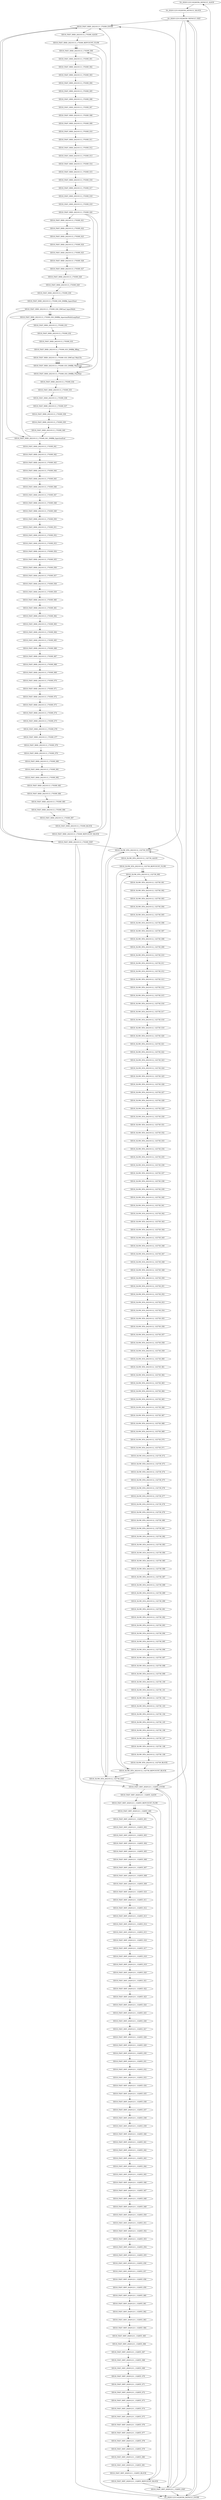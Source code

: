 digraph g {
name="SA_20201123110226356";

graph[]

  "SA_20201123110226356_DEFAULT_ALIGN" [type="blockalign", cpu="0", patentry="false", patexit="false", pattern="SA_20201123110226356_DEFAULT", tperiod="10000", qlo="0", qhi="0", qil="0"];
  "SA_20201123110226356_DEFAULT_EXIT" [type="block", cpu="0", patentry="false", patexit="true", pattern="SA_20201123110226356_DEFAULT", tperiod="10000", qlo="1", qhi="0", qil="0"];
  "SA_20201123110226356_DEFAULT_BLOCK" [type="block", cpu="0", patentry="false", patexit="false", pattern="SA_20201123110226356_DEFAULT", tperiod="1000000000", qlo="0", qhi="0", qil="0"];
  "SA_20201123110226356_DEFAULT_ENTRY" [type="block", cpu="0", patentry="true", patexit="false", pattern="SA_20201123110226356_DEFAULT", tperiod="10000", qlo="1", qhi="0", qil="0"];
  "SIS18_FAST_HHD_20210113_170309_ALIGN" [type="blockalign", cpu="0", patentry="false", patexit="false", pattern="SIS18_FAST_HHD_20210113_170309", tperiod="10000", qlo="0", qhi="0", qil="0"];
  "SIS18_FAST_HHD_20210113_170309_EXIT" [type="block", cpu="0", patentry="false", patexit="true", pattern="SIS18_FAST_HHD_20210113_170309", tperiod="10000", qlo="1", qhi="0", qil="0"];
  "SIS18_FAST_HHD_20210113_170309_000" [type="tmsg", cpu="0", patentry="false", patexit="false", pattern="SIS18_FAST_HHD_20210113_170309", toffs="0", gid="300", par="0x180000000000", sid="3", bpid="24", evtno="255", beamin="false", bpcstart="false", fid="1", reqnobeam="0", vacc="0"];
  "SIS18_FAST_HHD_20210113_170309_REPCOUNT_FLOW" [type="flow", cpu="0", patentry="false", patexit="false", pattern="SIS18_FAST_HHD_20210113_170309", qty="0", toffs="0", tvalid="0", vabs="true"];
  "SIS18_FAST_HHD_20210113_170309_REPCOUNT_BLOCK" [type="block", cpu="0", patentry="false", patexit="false", pattern="SIS18_FAST_HHD_20210113_170309", tperiod="10000", qlo="1", qhi="0", qil="0"];
  "SIS18_FAST_HHD_20210113_170309_001" [type="tmsg", cpu="0", patentry="false", patexit="false", pattern="SIS18_FAST_HHD_20210113_170309", toffs="0", gid="300", par="0x180000000000", sid="3", bpid="24", evtno="259", beamin="false", bpcstart="false", fid="1", reqnobeam="0", vacc="0"];
  "SIS18_FAST_HHD_20210113_170309_002" [type="tmsg", cpu="0", patentry="false", patexit="false", pattern="SIS18_FAST_HHD_20210113_170309", toffs="0", gid="301", par="0x180000000000", sid="3", bpid="4", evtno="259", beamin="false", bpcstart="false", fid="1", reqnobeam="0", vacc="0"];
  "SIS18_FAST_HHD_20210113_170309_003" [type="tmsg", cpu="0", patentry="false", patexit="false", pattern="SIS18_FAST_HHD_20210113_170309", toffs="0", gid="498", par="0x180000000000", sid="3", bpid="9", evtno="259", beamin="false", bpcstart="false", fid="1", reqnobeam="0", vacc="0"];
  "SIS18_FAST_HHD_20210113_170309_004" [type="tmsg", cpu="0", patentry="false", patexit="false", pattern="SIS18_FAST_HHD_20210113_170309", toffs="0", gid="499", par="0x180000000000", sid="3", bpid="9", evtno="259", beamin="false", bpcstart="false", fid="1", reqnobeam="0", vacc="0"];
  "SIS18_FAST_HHD_20210113_170309_005" [type="tmsg", cpu="0", patentry="false", patexit="false", pattern="SIS18_FAST_HHD_20210113_170309", toffs="0", gid="500", par="0x180000000000", sid="3", bpid="9", evtno="259", beamin="false", bpcstart="false", fid="1", reqnobeam="0", vacc="0"];
  "SIS18_FAST_HHD_20210113_170309_006" [type="tmsg", cpu="0", patentry="false", patexit="false", pattern="SIS18_FAST_HHD_20210113_170309", toffs="0", gid="505", par="0x180000000000", sid="3", bpid="9", evtno="259", beamin="false", bpcstart="false", fid="1", reqnobeam="0", vacc="0"];
  "SIS18_FAST_HHD_20210113_170309_007" [type="tmsg", cpu="0", patentry="false", patexit="false", pattern="SIS18_FAST_HHD_20210113_170309", toffs="0", gid="506", par="0x180000000000", sid="3", bpid="9", evtno="259", beamin="false", bpcstart="false", fid="1", reqnobeam="0", vacc="0"];
  "SIS18_FAST_HHD_20210113_170309_008" [type="tmsg", cpu="0", patentry="false", patexit="false", pattern="SIS18_FAST_HHD_20210113_170309", toffs="200000", gid="300", par="0x180000000000", sid="3", bpid="24", evtno="245", beamin="false", bpcstart="false", fid="1", reqnobeam="0", vacc="0"];
  "SIS18_FAST_HHD_20210113_170309_009" [type="tmsg", cpu="0", patentry="false", patexit="false", pattern="SIS18_FAST_HHD_20210113_170309", toffs="20000000", gid="300", par="0x180000000000", sid="3", bpid="17", evtno="32", beamin="false", bpcstart="false", fid="1", reqnobeam="0", vacc="0"];
  "SIS18_FAST_HHD_20210113_170309_010" [type="tmsg", cpu="0", patentry="false", patexit="false", pattern="SIS18_FAST_HHD_20210113_170309", toffs="20000000", gid="300", par="0x180000000000", sid="3", bpid="17", evtno="257", beamin="false", bpcstart="true", fid="1", reqnobeam="0", vacc="0"];
  "SIS18_FAST_HHD_20210113_170309_011" [type="tmsg", cpu="0", patentry="false", patexit="false", pattern="SIS18_FAST_HHD_20210113_170309", toffs="20000000", gid="301", par="0x180000000000", sid="3", bpid="1", evtno="257", beamin="false", bpcstart="true", fid="1", reqnobeam="0", vacc="0"];
  "SIS18_FAST_HHD_20210113_170309_012" [type="tmsg", cpu="0", patentry="false", patexit="false", pattern="SIS18_FAST_HHD_20210113_170309", toffs="20000000", gid="498", par="0x180000000000", sid="3", bpid="7", evtno="257", beamin="false", bpcstart="true", fid="1", reqnobeam="0", vacc="0"];
  "SIS18_FAST_HHD_20210113_170309_013" [type="tmsg", cpu="0", patentry="false", patexit="false", pattern="SIS18_FAST_HHD_20210113_170309", toffs="20000000", gid="499", par="0x180000000000", sid="3", bpid="7", evtno="257", beamin="false", bpcstart="true", fid="1", reqnobeam="0", vacc="0"];
  "SIS18_FAST_HHD_20210113_170309_014" [type="tmsg", cpu="0", patentry="false", patexit="false", pattern="SIS18_FAST_HHD_20210113_170309", toffs="20000000", gid="500", par="0x180000000000", sid="3", bpid="7", evtno="257", beamin="false", bpcstart="true", fid="1", reqnobeam="0", vacc="0"];
  "SIS18_FAST_HHD_20210113_170309_015" [type="tmsg", cpu="0", patentry="false", patexit="false", pattern="SIS18_FAST_HHD_20210113_170309", toffs="20000000", gid="505", par="0x180000000000", sid="3", bpid="7", evtno="257", beamin="false", bpcstart="true", fid="1", reqnobeam="0", vacc="0"];
  "SIS18_FAST_HHD_20210113_170309_016" [type="tmsg", cpu="0", patentry="false", patexit="false", pattern="SIS18_FAST_HHD_20210113_170309", toffs="20000000", gid="506", par="0x180000000000", sid="3", bpid="7", evtno="257", beamin="false", bpcstart="true", fid="1", reqnobeam="0", vacc="0"];
  "SIS18_FAST_HHD_20210113_170309_017" [type="tmsg", cpu="0", patentry="false", patexit="false", pattern="SIS18_FAST_HHD_20210113_170309", toffs="20000008", gid="300", par="0x180000000000", sid="3", bpid="17", evtno="512", beamin="false", bpcstart="false", fid="1", reqnobeam="0", vacc="0"];
  "SIS18_FAST_HHD_20210113_170309_018" [type="tmsg", cpu="0", patentry="false", patexit="false", pattern="SIS18_FAST_HHD_20210113_170309", toffs="20000008", gid="301", par="0x180000000000", sid="3", bpid="1", evtno="512", beamin="false", bpcstart="false", fid="1", reqnobeam="0", vacc="0"];
  "SIS18_FAST_HHD_20210113_170309_019" [type="tmsg", cpu="0", patentry="false", patexit="false", pattern="SIS18_FAST_HHD_20210113_170309", toffs="20000024", gid="300", par="0x180000000000", sid="3", bpid="17", evtno="345", beamin="false", bpcstart="false", fid="1", reqnobeam="0", vacc="0"];
  "SIS18_FAST_HHD_20210113_170309_020" [type="tmsg", cpu="0", patentry="false", patexit="false", pattern="SIS18_FAST_HHD_20210113_170309", toffs="20000024", gid="300", par="0x180000000000", sid="3", bpid="17", evtno="350", beamin="false", bpcstart="false", fid="1", reqnobeam="1", vacc="11"];
  "SIS18_FAST_HHD_20210113_170309_021" [type="tmsg", cpu="0", patentry="false", patexit="false", pattern="SIS18_FAST_HHD_20210113_170309", toffs="20040000", gid="300", par="0x180000000000", sid="3", bpid="17", evtno="75", beamin="false", bpcstart="false", fid="1", reqnobeam="0", vacc="0"];
  "SIS18_FAST_HHD_20210113_170309_022" [type="tmsg", cpu="0", patentry="false", patexit="false", pattern="SIS18_FAST_HHD_20210113_170309", toffs="30000000", gid="300", par="0x180000000000", sid="3", bpid="17", evtno="513", beamin="false", bpcstart="false", fid="1", reqnobeam="0", vacc="0"];
  "SIS18_FAST_HHD_20210113_170309_023" [type="tmsg", cpu="0", patentry="false", patexit="false", pattern="SIS18_FAST_HHD_20210113_170309", toffs="30000000", gid="301", par="0x180000000000", sid="3", bpid="1", evtno="513", beamin="false", bpcstart="false", fid="1", reqnobeam="0", vacc="0"];
  "SIS18_FAST_HHD_20210113_170309_024" [type="tmsg", cpu="0", patentry="false", patexit="false", pattern="SIS18_FAST_HHD_20210113_170309", toffs="151960000", gid="300", par="0x180000000000", sid="3", bpid="17", evtno="103", beamin="false", bpcstart="false", fid="1", reqnobeam="0", vacc="0"];
  "SIS18_FAST_HHD_20210113_170309_025" [type="tmsg", cpu="0", patentry="false", patexit="false", pattern="SIS18_FAST_HHD_20210113_170309", toffs="151980000", gid="300", par="0x180000000000", sid="3", bpid="17", evtno="44", beamin="false", bpcstart="false", fid="1", reqnobeam="0", vacc="0"];
  "SIS18_FAST_HHD_20210113_170309_026" [type="tmsg", cpu="0", patentry="false", patexit="false", pattern="SIS18_FAST_HHD_20210113_170309", toffs="221980000", gid="300", par="0x180000000000", sid="3", bpid="17", evtno="160", beamin="false", bpcstart="false", fid="1", reqnobeam="0", vacc="0"];
  "SIS18_FAST_HHD_20210113_170309_027" [type="tmsg", cpu="0", patentry="false", patexit="false", pattern="SIS18_FAST_HHD_20210113_170309", toffs="222000000", gid="300", par="0x180000000000", sid="3", bpid="18", evtno="256", beamin="true", bpcstart="false", fid="1", reqnobeam="0", vacc="0"];
  "SIS18_FAST_HHD_20210113_170309_028" [type="tmsg", cpu="0", patentry="false", patexit="false", pattern="SIS18_FAST_HHD_20210113_170309", toffs="222000000", gid="301", par="0x180000000000", sid="3", bpid="2", evtno="256", beamin="true", bpcstart="false", fid="1", reqnobeam="0", vacc="0"];
  "SIS18_FAST_HHD_20210113_170309_029" [type="tmsg", cpu="0", patentry="false", patexit="false", pattern="SIS18_FAST_HHD_20210113_170309", toffs="222000000", gid="498", par="0x180000000000", sid="3", bpid="8", evtno="256", beamin="true", bpcstart="false", fid="1", reqnobeam="0", vacc="0"];
  "SIS18_FAST_HHD_20210113_170309_030" [type="tmsg", cpu="0", patentry="false", patexit="false", pattern="SIS18_FAST_HHD_20210113_170309", toffs="222000000", gid="499", par="0x180000000000", sid="3", bpid="8", evtno="256", beamin="true", bpcstart="false", fid="1", reqnobeam="0", vacc="0"];
  "SIS18_FAST_HHD_20210113_170309_030_DMBlk_InjectStart" [type="block", cpu="0", patentry="false", patexit="false", pattern="SIS18_FAST_HHD_20210113_170309", tperiod="276000000", qlo="0", qhi="0", qil="0"];
  "SIS18_FAST_HHD_20210113_170309_030_DMCmd_InjectMulti" [type="flow", cpu="0", patentry="false", patexit="false", pattern="SIS18_FAST_HHD_20210113_170309", qty="9", toffs="0", tvalid="0", vabs="true"];
  "SIS18_FAST_HHD_20210113_170309_030_DMBlk_InjectionMultiLoopStart" [type="block", cpu="0", patentry="false", patexit="false", pattern="SIS18_FAST_HHD_20210113_170309", tperiod="10000", qlo="1", qhi="0", qil="0"];
  "SIS18_FAST_HHD_20210113_170309_031" [type="tmsg", cpu="0", patentry="false", patexit="false", pattern="SIS18_FAST_HHD_20210113_170309", toffs="0", gid="498", par="0x180000000000", sid="3", bpid="8", evtno="539", beamin="true", bpcstart="false", fid="1", reqnobeam="0", vacc="0"];
  "SIS18_FAST_HHD_20210113_170309_032" [type="tmsg", cpu="0", patentry="false", patexit="false", pattern="SIS18_FAST_HHD_20210113_170309", toffs="50000016", gid="300", par="0x180000000000", sid="3", bpid="18", evtno="353", beamin="true", bpcstart="false", fid="1", reqnobeam="0", vacc="0"];
  "SIS18_FAST_HHD_20210113_170309_033" [type="tmsg", cpu="0", patentry="false", patexit="false", pattern="SIS18_FAST_HHD_20210113_170309", toffs="150000016", gid="300", par="0x180000000000", sid="3", bpid="18", evtno="352", beamin="true", bpcstart="false", fid="1", reqnobeam="1", vacc="11"];
  "SIS18_FAST_HHD_20210113_170309_033_DMBlk_BReq" [type="block", cpu="0", patentry="false", patexit="false", pattern="SIS18_FAST_HHD_20210113_170309", tperiod="150010000", qlo="0", qhi="0", qil="0"];
  "SIS18_FAST_HHD_20210113_170309_033_DMCmd_Wait10s" [type="flow", cpu="0", patentry="false", patexit="false", pattern="SIS18_FAST_HHD_20210113_170309", qty="1000000", toffs="0", tvalid="0", vabs="true"];
  "SIS18_FAST_HHD_20210113_170309_033_DMBlk_WaitLoop" [type="block", cpu="0", patentry="false", patexit="false", pattern="SIS18_FAST_HHD_20210113_170309", tperiod="10000", qlo="1", qhi="1", qil="1"];
  "SIS18_FAST_HHD_20210113_170309_033_DMBlk_FlexWait" [type="block", cpu="0", patentry="false", patexit="false", pattern="SIS18_FAST_HHD_20210113_170309", tperiod="70000", qlo="1", qhi="1", qil="1"];
  "SIS18_FAST_HHD_20210113_170309_034" [type="tmsg", cpu="0", patentry="false", patexit="false", pattern="SIS18_FAST_HHD_20210113_170309", toffs="6639984", gid="300", par="0x180000000000", sid="3", bpid="18", evtno="39", beamin="true", bpcstart="false", fid="1", reqnobeam="0", vacc="0"];
  "SIS18_FAST_HHD_20210113_170309_035" [type="tmsg", cpu="0", patentry="false", patexit="false", pattern="SIS18_FAST_HHD_20210113_170309", toffs="8289984", gid="300", par="0x180000000000", sid="3", bpid="18", evtno="107", beamin="true", bpcstart="false", fid="1", reqnobeam="0", vacc="0"];
  "SIS18_FAST_HHD_20210113_170309_036" [type="tmsg", cpu="0", patentry="false", patexit="false", pattern="SIS18_FAST_HHD_20210113_170309", toffs="8289984", gid="300", par="0x180000000000", sid="3", bpid="18", evtno="283", beamin="true", bpcstart="false", fid="1", reqnobeam="0", vacc="0"];
  "SIS18_FAST_HHD_20210113_170309_037" [type="tmsg", cpu="0", patentry="false", patexit="false", pattern="SIS18_FAST_HHD_20210113_170309", toffs="8439984", gid="300", par="0x180000000000", sid="3", bpid="18", evtno="40", beamin="true", bpcstart="false", fid="1", reqnobeam="0", vacc="0"];
  "SIS18_FAST_HHD_20210113_170309_038" [type="tmsg", cpu="0", patentry="false", patexit="false", pattern="SIS18_FAST_HHD_20210113_170309", toffs="8499984", gid="300", par="0x180000000000", sid="3", bpid="18", evtno="518", beamin="true", bpcstart="false", fid="1", reqnobeam="0", vacc="0"];
  "SIS18_FAST_HHD_20210113_170309_039" [type="tmsg", cpu="0", patentry="false", patexit="false", pattern="SIS18_FAST_HHD_20210113_170309", toffs="8499984", gid="498", par="0x180000000000", sid="3", bpid="8", evtno="518", beamin="true", bpcstart="false", fid="1", reqnobeam="0", vacc="0"];
  "SIS18_FAST_HHD_20210113_170309_040" [type="tmsg", cpu="0", patentry="false", patexit="false", pattern="SIS18_FAST_HHD_20210113_170309", toffs="8579984", gid="498", par="0x180000000000", sid="3", bpid="8", evtno="520", beamin="true", bpcstart="false", fid="1", reqnobeam="0", vacc="0"];
  "SIS18_FAST_HHD_20210113_170309_041_DMBlk_InjectionEnd" [type="blockalign", cpu="0", patentry="false", patexit="false", pattern="SIS18_FAST_HHD_20210113_170309", tperiod="359999976", qlo="1", qhi="1", qil="1"];
  "SIS18_FAST_HHD_20210113_170309_041" [type="tmsg", cpu="0", patentry="false", patexit="false", pattern="SIS18_FAST_HHD_20210113_170309", toffs="0", gid="300", par="0x180000000000", sid="3", bpid="19", evtno="351", beamin="true", bpcstart="false", fid="1", reqnobeam="1", vacc="11"];
  "SIS18_FAST_HHD_20210113_170309_042" [type="tmsg", cpu="0", patentry="false", patexit="false", pattern="SIS18_FAST_HHD_20210113_170309", toffs="0", gid="300", par="0x180000000000", sid="3", bpid="19", evtno="43", beamin="true", bpcstart="false", fid="1", reqnobeam="0", vacc="0"];
  "SIS18_FAST_HHD_20210113_170309_043" [type="tmsg", cpu="0", patentry="false", patexit="false", pattern="SIS18_FAST_HHD_20210113_170309", toffs="0", gid="300", par="0x180000000000", sid="3", bpid="19", evtno="256", beamin="true", bpcstart="false", fid="1", reqnobeam="0", vacc="0"];
  "SIS18_FAST_HHD_20210113_170309_044" [type="tmsg", cpu="0", patentry="false", patexit="false", pattern="SIS18_FAST_HHD_20210113_170309", toffs="0", gid="301", par="0x180000000000", sid="3", bpid="3", evtno="256", beamin="false", bpcstart="false", fid="1", reqnobeam="0", vacc="0"];
  "SIS18_FAST_HHD_20210113_170309_045" [type="tmsg", cpu="0", patentry="false", patexit="false", pattern="SIS18_FAST_HHD_20210113_170309", toffs="0", gid="498", par="0x180000000000", sid="3", bpid="9", evtno="256", beamin="false", bpcstart="false", fid="1", reqnobeam="0", vacc="0"];
  "SIS18_FAST_HHD_20210113_170309_046" [type="tmsg", cpu="0", patentry="false", patexit="false", pattern="SIS18_FAST_HHD_20210113_170309", toffs="0", gid="499", par="0x180000000000", sid="3", bpid="9", evtno="256", beamin="false", bpcstart="false", fid="1", reqnobeam="0", vacc="0"];
  "SIS18_FAST_HHD_20210113_170309_047" [type="tmsg", cpu="0", patentry="false", patexit="false", pattern="SIS18_FAST_HHD_20210113_170309", toffs="8", gid="300", par="0x180000000000", sid="3", bpid="19", evtno="512", beamin="true", bpcstart="false", fid="1", reqnobeam="0", vacc="0"];
  "SIS18_FAST_HHD_20210113_170309_048" [type="tmsg", cpu="0", patentry="false", patexit="false", pattern="SIS18_FAST_HHD_20210113_170309", toffs="8", gid="301", par="0x180000000000", sid="3", bpid="3", evtno="512", beamin="false", bpcstart="false", fid="1", reqnobeam="0", vacc="0"];
  "SIS18_FAST_HHD_20210113_170309_049" [type="tmsg", cpu="0", patentry="false", patexit="false", pattern="SIS18_FAST_HHD_20210113_170309", toffs="20000", gid="300", par="0x180000000000", sid="3", bpid="19", evtno="161", beamin="true", bpcstart="false", fid="1", reqnobeam="0", vacc="0"];
  "SIS18_FAST_HHD_20210113_170309_050" [type="tmsg", cpu="0", patentry="false", patexit="false", pattern="SIS18_FAST_HHD_20210113_170309", toffs="10000000", gid="300", par="0x180000000000", sid="3", bpid="19", evtno="513", beamin="true", bpcstart="false", fid="1", reqnobeam="0", vacc="0"];
  "SIS18_FAST_HHD_20210113_170309_051" [type="tmsg", cpu="0", patentry="false", patexit="false", pattern="SIS18_FAST_HHD_20210113_170309", toffs="10000000", gid="301", par="0x180000000000", sid="3", bpid="3", evtno="513", beamin="false", bpcstart="false", fid="1", reqnobeam="0", vacc="0"];
  "SIS18_FAST_HHD_20210113_170309_052" [type="tmsg", cpu="0", patentry="false", patexit="false", pattern="SIS18_FAST_HHD_20210113_170309", toffs="26000000", gid="300", par="0x180000000000", sid="3", bpid="20", evtno="256", beamin="true", bpcstart="false", fid="1", reqnobeam="0", vacc="0"];
  "SIS18_FAST_HHD_20210113_170309_053" [type="tmsg", cpu="0", patentry="false", patexit="false", pattern="SIS18_FAST_HHD_20210113_170309", toffs="26000008", gid="300", par="0x180000000000", sid="3", bpid="20", evtno="285", beamin="true", bpcstart="false", fid="1", reqnobeam="0", vacc="0"];
  "SIS18_FAST_HHD_20210113_170309_054" [type="tmsg", cpu="0", patentry="false", patexit="false", pattern="SIS18_FAST_HHD_20210113_170309", toffs="26000008", gid="300", par="0x180000000000", sid="3", bpid="20", evtno="512", beamin="true", bpcstart="false", fid="1", reqnobeam="0", vacc="0"];
  "SIS18_FAST_HHD_20210113_170309_055" [type="tmsg", cpu="0", patentry="false", patexit="false", pattern="SIS18_FAST_HHD_20210113_170309", toffs="389980000", gid="300", par="0x180000000000", sid="3", bpid="20", evtno="45", beamin="true", bpcstart="false", fid="1", reqnobeam="0", vacc="0"];
  "SIS18_FAST_HHD_20210113_170309_056" [type="tmsg", cpu="0", patentry="false", patexit="false", pattern="SIS18_FAST_HHD_20210113_170309", toffs="390000000", gid="300", par="0x180000000000", sid="3", bpid="21", evtno="57", beamin="true", bpcstart="false", fid="1", reqnobeam="0", vacc="0"];
  "SIS18_FAST_HHD_20210113_170309_057" [type="tmsg", cpu="0", patentry="false", patexit="false", pattern="SIS18_FAST_HHD_20210113_170309", toffs="390000000", gid="300", par="0x180000000000", sid="3", bpid="21", evtno="256", beamin="true", bpcstart="false", fid="1", reqnobeam="0", vacc="0"];
  "SIS18_FAST_HHD_20210113_170309_058" [type="tmsg", cpu="0", patentry="false", patexit="false", pattern="SIS18_FAST_HHD_20210113_170309", toffs="390000000", gid="500", par="0x180000000000", sid="3", bpid="8", evtno="256", beamin="true", bpcstart="false", fid="1", reqnobeam="0", vacc="0"];
  "SIS18_FAST_HHD_20210113_170309_059" [type="tmsg", cpu="0", patentry="false", patexit="false", pattern="SIS18_FAST_HHD_20210113_170309", toffs="390000000", gid="505", par="0x180000000000", sid="3", bpid="8", evtno="256", beamin="true", bpcstart="false", fid="1", reqnobeam="0", vacc="0"];
  "SIS18_FAST_HHD_20210113_170309_060" [type="tmsg", cpu="0", patentry="false", patexit="false", pattern="SIS18_FAST_HHD_20210113_170309", toffs="390000000", gid="506", par="0x180000000000", sid="3", bpid="8", evtno="256", beamin="true", bpcstart="false", fid="1", reqnobeam="0", vacc="0"];
  "SIS18_FAST_HHD_20210113_170309_061" [type="tmsg", cpu="0", patentry="false", patexit="false", pattern="SIS18_FAST_HHD_20210113_170309", toffs="390000008", gid="300", par="0x180000000000", sid="3", bpid="21", evtno="512", beamin="true", bpcstart="false", fid="1", reqnobeam="0", vacc="0"];
  "SIS18_FAST_HHD_20210113_170309_062" [type="tmsg", cpu="0", patentry="false", patexit="false", pattern="SIS18_FAST_HHD_20210113_170309", toffs="405000000", gid="300", par="0x180000000000", sid="3", bpid="21", evtno="47", beamin="true", bpcstart="false", fid="1", reqnobeam="0", vacc="0"];
  "SIS18_FAST_HHD_20210113_170309_063" [type="tmsg", cpu="0", patentry="false", patexit="false", pattern="SIS18_FAST_HHD_20210113_170309", toffs="440000000", gid="300", par="0x180000000000", sid="3", bpid="22", evtno="49", beamin="true", bpcstart="false", fid="1", reqnobeam="0", vacc="0"];
  "SIS18_FAST_HHD_20210113_170309_064" [type="tmsg", cpu="0", patentry="false", patexit="false", pattern="SIS18_FAST_HHD_20210113_170309", toffs="440000000", gid="300", par="0x180000000000", sid="3", bpid="22", evtno="256", beamin="true", bpcstart="false", fid="1", reqnobeam="0", vacc="0"];
  "SIS18_FAST_HHD_20210113_170309_065" [type="tmsg", cpu="0", patentry="false", patexit="false", pattern="SIS18_FAST_HHD_20210113_170309", toffs="440000008", gid="300", par="0x180000000000", sid="3", bpid="22", evtno="284", beamin="true", bpcstart="false", fid="1", reqnobeam="0", vacc="0"];
  "SIS18_FAST_HHD_20210113_170309_066" [type="tmsg", cpu="0", patentry="false", patexit="false", pattern="SIS18_FAST_HHD_20210113_170309", toffs="440000008", gid="300", par="0x180000000000", sid="3", bpid="22", evtno="512", beamin="true", bpcstart="false", fid="1", reqnobeam="0", vacc="0"];
  "SIS18_FAST_HHD_20210113_170309_067" [type="tmsg", cpu="0", patentry="false", patexit="false", pattern="SIS18_FAST_HHD_20210113_170309", toffs="465980000", gid="300", par="0x180000000000", sid="3", bpid="22", evtno="51", beamin="true", bpcstart="false", fid="1", reqnobeam="0", vacc="0"];
  "SIS18_FAST_HHD_20210113_170309_068" [type="tmsg", cpu="0", patentry="false", patexit="false", pattern="SIS18_FAST_HHD_20210113_170309", toffs="465999992", gid="300", par="0x180000000000", sid="3", bpid="22", evtno="520", beamin="true", bpcstart="false", fid="1", reqnobeam="0", vacc="0"];
  "SIS18_FAST_HHD_20210113_170309_069" [type="tmsg", cpu="0", patentry="false", patexit="false", pattern="SIS18_FAST_HHD_20210113_170309", toffs="466000000", gid="300", par="0x180000000000", sid="3", bpid="23", evtno="256", beamin="true", bpcstart="false", fid="1", reqnobeam="0", vacc="0"];
  "SIS18_FAST_HHD_20210113_170309_070" [type="tmsg", cpu="0", patentry="false", patexit="false", pattern="SIS18_FAST_HHD_20210113_170309", toffs="466000008", gid="300", par="0x180000000000", sid="3", bpid="23", evtno="512", beamin="true", bpcstart="false", fid="1", reqnobeam="0", vacc="0"];
  "SIS18_FAST_HHD_20210113_170309_071" [type="tmsg", cpu="0", patentry="false", patexit="false", pattern="SIS18_FAST_HHD_20210113_170309", toffs="516000000", gid="300", par="0x180000000000", sid="3", bpid="24", evtno="52", beamin="false", bpcstart="false", fid="1", reqnobeam="0", vacc="0"];
  "SIS18_FAST_HHD_20210113_170309_072" [type="tmsg", cpu="0", patentry="false", patexit="false", pattern="SIS18_FAST_HHD_20210113_170309", toffs="516000000", gid="300", par="0x180000000000", sid="3", bpid="24", evtno="256", beamin="false", bpcstart="false", fid="1", reqnobeam="0", vacc="0"];
  "SIS18_FAST_HHD_20210113_170309_073" [type="tmsg", cpu="0", patentry="false", patexit="false", pattern="SIS18_FAST_HHD_20210113_170309", toffs="516000000", gid="301", par="0x180000000000", sid="3", bpid="4", evtno="256", beamin="false", bpcstart="false", fid="1", reqnobeam="0", vacc="0"];
  "SIS18_FAST_HHD_20210113_170309_074" [type="tmsg", cpu="0", patentry="false", patexit="false", pattern="SIS18_FAST_HHD_20210113_170309", toffs="516000000", gid="500", par="0x180000000000", sid="3", bpid="9", evtno="256", beamin="false", bpcstart="false", fid="1", reqnobeam="0", vacc="0"];
  "SIS18_FAST_HHD_20210113_170309_075" [type="tmsg", cpu="0", patentry="false", patexit="false", pattern="SIS18_FAST_HHD_20210113_170309", toffs="516000000", gid="505", par="0x180000000000", sid="3", bpid="9", evtno="256", beamin="false", bpcstart="false", fid="1", reqnobeam="0", vacc="0"];
  "SIS18_FAST_HHD_20210113_170309_076" [type="tmsg", cpu="0", patentry="false", patexit="false", pattern="SIS18_FAST_HHD_20210113_170309", toffs="516000000", gid="506", par="0x180000000000", sid="3", bpid="9", evtno="256", beamin="false", bpcstart="false", fid="1", reqnobeam="0", vacc="0"];
  "SIS18_FAST_HHD_20210113_170309_077" [type="tmsg", cpu="0", patentry="false", patexit="false", pattern="SIS18_FAST_HHD_20210113_170309", toffs="516000008", gid="300", par="0x180000000000", sid="3", bpid="24", evtno="512", beamin="false", bpcstart="false", fid="1", reqnobeam="0", vacc="0"];
  "SIS18_FAST_HHD_20210113_170309_078" [type="tmsg", cpu="0", patentry="false", patexit="false", pattern="SIS18_FAST_HHD_20210113_170309", toffs="516000008", gid="301", par="0x180000000000", sid="3", bpid="4", evtno="512", beamin="false", bpcstart="false", fid="1", reqnobeam="0", vacc="0"];
  "SIS18_FAST_HHD_20210113_170309_079" [type="tmsg", cpu="0", patentry="false", patexit="false", pattern="SIS18_FAST_HHD_20210113_170309", toffs="927980000", gid="300", par="0x180000000000", sid="3", bpid="24", evtno="55", beamin="false", bpcstart="false", fid="1", reqnobeam="0", vacc="0"];
  "SIS18_FAST_HHD_20210113_170309_080" [type="tmsg", cpu="0", patentry="false", patexit="false", pattern="SIS18_FAST_HHD_20210113_170309", toffs="928020000", gid="300", par="0x180000000000", sid="3", bpid="24", evtno="246", beamin="false", bpcstart="false", fid="1", reqnobeam="0", vacc="0"];
  "SIS18_FAST_HHD_20210113_170309_081" [type="tmsg", cpu="0", patentry="false", patexit="false", pattern="SIS18_FAST_HHD_20210113_170309", toffs="942000000", gid="300", par="0x180000000000", sid="3", bpid="24", evtno="258", beamin="false", bpcstart="false", fid="1", reqnobeam="0", vacc="0"];
  "SIS18_FAST_HHD_20210113_170309_082" [type="tmsg", cpu="0", patentry="false", patexit="false", pattern="SIS18_FAST_HHD_20210113_170309", toffs="942000000", gid="301", par="0x180000000000", sid="3", bpid="4", evtno="258", beamin="false", bpcstart="false", fid="1", reqnobeam="0", vacc="0"];
  "SIS18_FAST_HHD_20210113_170309_083" [type="tmsg", cpu="0", patentry="false", patexit="false", pattern="SIS18_FAST_HHD_20210113_170309", toffs="942000000", gid="498", par="0x180000000000", sid="3", bpid="9", evtno="258", beamin="false", bpcstart="false", fid="1", reqnobeam="0", vacc="0"];
  "SIS18_FAST_HHD_20210113_170309_084" [type="tmsg", cpu="0", patentry="false", patexit="false", pattern="SIS18_FAST_HHD_20210113_170309", toffs="942000000", gid="499", par="0x180000000000", sid="3", bpid="9", evtno="258", beamin="false", bpcstart="false", fid="1", reqnobeam="0", vacc="0"];
  "SIS18_FAST_HHD_20210113_170309_085" [type="tmsg", cpu="0", patentry="false", patexit="false", pattern="SIS18_FAST_HHD_20210113_170309", toffs="942000000", gid="500", par="0x180000000000", sid="3", bpid="9", evtno="258", beamin="false", bpcstart="false", fid="1", reqnobeam="0", vacc="0"];
  "SIS18_FAST_HHD_20210113_170309_086" [type="tmsg", cpu="0", patentry="false", patexit="false", pattern="SIS18_FAST_HHD_20210113_170309", toffs="942000000", gid="505", par="0x180000000000", sid="3", bpid="9", evtno="258", beamin="false", bpcstart="false", fid="1", reqnobeam="0", vacc="0"];
  "SIS18_FAST_HHD_20210113_170309_087" [type="tmsg", cpu="0", patentry="false", patexit="false", pattern="SIS18_FAST_HHD_20210113_170309", toffs="942000000", gid="506", par="0x180000000000", sid="3", bpid="9", evtno="258", beamin="false", bpcstart="false", fid="1", reqnobeam="0", vacc="0"];
  "SIS18_FAST_HHD_20210113_170309_BLOCK" [type="block", cpu="0", patentry="false", patexit="false", pattern="SIS18_FAST_HHD_20210113_170309", tperiod="982000000", qlo="0", qhi="0", qil="0"];
  "SIS18_FAST_HHD_20210113_170309_ENTRY" [type="block", cpu="0", patentry="true", patexit="false", pattern="SIS18_FAST_HHD_20210113_170309", tperiod="10000", qlo="1", qhi="0", qil="0"];
  "SIS18_FAST_HHT_20201211_132855_ALIGN" [type="blockalign", cpu="0", patentry="false", patexit="false", pattern="SIS18_FAST_HHT_20201211_132855", tperiod="10000", qlo="0", qhi="0", qil="0"];
  "SIS18_FAST_HHT_20201211_132855_EXIT" [type="block", cpu="0", patentry="false", patexit="true", pattern="SIS18_FAST_HHT_20201211_132855", tperiod="10000", qlo="1", qhi="0", qil="0"];
  "SIS18_FAST_HHT_20201211_132855_000" [type="tmsg", cpu="0", patentry="false", patexit="false", pattern="SIS18_FAST_HHT_20201211_132855", toffs="0", gid="300", par="0x100000000000", sid="2", bpid="26", evtno="255", beamin="false", bpcstart="false", fid="1", reqnobeam="0", vacc="0"];
  "SIS18_FAST_HHT_20201211_132855_REPCOUNT_FLOW" [type="flow", cpu="0", patentry="false", patexit="false", pattern="SIS18_FAST_HHT_20201211_132855", qty="0", toffs="0", tvalid="0", vabs="true"];
  "SIS18_FAST_HHT_20201211_132855_REPCOUNT_BLOCK" [type="block", cpu="0", patentry="false", patexit="false", pattern="SIS18_FAST_HHT_20201211_132855", tperiod="10000", qlo="1", qhi="0", qil="0"];
  "SIS18_FAST_HHT_20201211_132855_001" [type="tmsg", cpu="0", patentry="false", patexit="false", pattern="SIS18_FAST_HHT_20201211_132855", toffs="0", gid="300", par="0x100000000000", sid="2", bpid="26", evtno="259", beamin="false", bpcstart="false", fid="1", reqnobeam="0", vacc="0"];
  "SIS18_FAST_HHT_20201211_132855_002" [type="tmsg", cpu="0", patentry="false", patexit="false", pattern="SIS18_FAST_HHT_20201211_132855", toffs="0", gid="498", par="0x100000000000", sid="2", bpid="6", evtno="259", beamin="false", bpcstart="false", fid="1", reqnobeam="0", vacc="0"];
  "SIS18_FAST_HHT_20201211_132855_003" [type="tmsg", cpu="0", patentry="false", patexit="false", pattern="SIS18_FAST_HHT_20201211_132855", toffs="0", gid="499", par="0x100000000000", sid="2", bpid="6", evtno="259", beamin="false", bpcstart="false", fid="1", reqnobeam="0", vacc="0"];
  "SIS18_FAST_HHT_20201211_132855_004" [type="tmsg", cpu="0", patentry="false", patexit="false", pattern="SIS18_FAST_HHT_20201211_132855", toffs="0", gid="500", par="0x100000000000", sid="2", bpid="6", evtno="259", beamin="false", bpcstart="false", fid="1", reqnobeam="0", vacc="0"];
  "SIS18_FAST_HHT_20201211_132855_005" [type="tmsg", cpu="0", patentry="false", patexit="false", pattern="SIS18_FAST_HHT_20201211_132855", toffs="0", gid="501", par="0x100000000000", sid="2", bpid="3", evtno="259", beamin="false", bpcstart="false", fid="1", reqnobeam="0", vacc="0"];
  "SIS18_FAST_HHT_20201211_132855_006" [type="tmsg", cpu="0", patentry="false", patexit="false", pattern="SIS18_FAST_HHT_20201211_132855", toffs="0", gid="511", par="0x100000000000", sid="2", bpid="3", evtno="259", beamin="false", bpcstart="false", fid="1", reqnobeam="0", vacc="0"];
  "SIS18_FAST_HHT_20201211_132855_007" [type="tmsg", cpu="0", patentry="false", patexit="false", pattern="SIS18_FAST_HHT_20201211_132855", toffs="0", gid="512", par="0x100000000000", sid="2", bpid="3", evtno="259", beamin="false", bpcstart="false", fid="1", reqnobeam="0", vacc="0"];
  "SIS18_FAST_HHT_20201211_132855_008" [type="tmsg", cpu="0", patentry="false", patexit="false", pattern="SIS18_FAST_HHT_20201211_132855", toffs="200000", gid="300", par="0x100000000000", sid="2", bpid="26", evtno="245", beamin="false", bpcstart="false", fid="1", reqnobeam="0", vacc="0"];
  "SIS18_FAST_HHT_20201211_132855_009" [type="tmsg", cpu="0", patentry="false", patexit="false", pattern="SIS18_FAST_HHT_20201211_132855", toffs="20000000", gid="300", par="0x100000000000", sid="2", bpid="9", evtno="32", beamin="false", bpcstart="false", fid="1", reqnobeam="0", vacc="0"];
  "SIS18_FAST_HHT_20201211_132855_010" [type="tmsg", cpu="0", patentry="false", patexit="false", pattern="SIS18_FAST_HHT_20201211_132855", toffs="20000000", gid="300", par="0x100000000000", sid="2", bpid="9", evtno="257", beamin="false", bpcstart="true", fid="1", reqnobeam="0", vacc="0"];
  "SIS18_FAST_HHT_20201211_132855_011" [type="tmsg", cpu="0", patentry="false", patexit="false", pattern="SIS18_FAST_HHT_20201211_132855", toffs="20000000", gid="498", par="0x100000000000", sid="2", bpid="4", evtno="257", beamin="false", bpcstart="true", fid="1", reqnobeam="0", vacc="0"];
  "SIS18_FAST_HHT_20201211_132855_012" [type="tmsg", cpu="0", patentry="false", patexit="false", pattern="SIS18_FAST_HHT_20201211_132855", toffs="20000000", gid="499", par="0x100000000000", sid="2", bpid="4", evtno="257", beamin="false", bpcstart="true", fid="1", reqnobeam="0", vacc="0"];
  "SIS18_FAST_HHT_20201211_132855_013" [type="tmsg", cpu="0", patentry="false", patexit="false", pattern="SIS18_FAST_HHT_20201211_132855", toffs="20000000", gid="500", par="0x100000000000", sid="2", bpid="4", evtno="257", beamin="false", bpcstart="true", fid="1", reqnobeam="0", vacc="0"];
  "SIS18_FAST_HHT_20201211_132855_014" [type="tmsg", cpu="0", patentry="false", patexit="false", pattern="SIS18_FAST_HHT_20201211_132855", toffs="20000000", gid="501", par="0x100000000000", sid="2", bpid="1", evtno="257", beamin="false", bpcstart="true", fid="1", reqnobeam="0", vacc="0"];
  "SIS18_FAST_HHT_20201211_132855_015" [type="tmsg", cpu="0", patentry="false", patexit="false", pattern="SIS18_FAST_HHT_20201211_132855", toffs="20000000", gid="511", par="0x100000000000", sid="2", bpid="1", evtno="257", beamin="false", bpcstart="true", fid="1", reqnobeam="0", vacc="0"];
  "SIS18_FAST_HHT_20201211_132855_016" [type="tmsg", cpu="0", patentry="false", patexit="false", pattern="SIS18_FAST_HHT_20201211_132855", toffs="20000000", gid="512", par="0x100000000000", sid="2", bpid="1", evtno="257", beamin="false", bpcstart="true", fid="1", reqnobeam="0", vacc="0"];
  "SIS18_FAST_HHT_20201211_132855_017" [type="tmsg", cpu="0", patentry="false", patexit="false", pattern="SIS18_FAST_HHT_20201211_132855", toffs="20000008", gid="300", par="0x100000000000", sid="2", bpid="9", evtno="512", beamin="false", bpcstart="false", fid="1", reqnobeam="0", vacc="0"];
  "SIS18_FAST_HHT_20201211_132855_018" [type="tmsg", cpu="0", patentry="false", patexit="false", pattern="SIS18_FAST_HHT_20201211_132855", toffs="20000008", gid="498", par="0x100000000000", sid="2", bpid="5", evtno="539", beamin="true", bpcstart="false", fid="1", reqnobeam="0", vacc="0"];
  "SIS18_FAST_HHT_20201211_132855_019" [type="tmsg", cpu="0", patentry="false", patexit="false", pattern="SIS18_FAST_HHT_20201211_132855", toffs="20000024", gid="300", par="0x100000000000", sid="2", bpid="9", evtno="345", beamin="false", bpcstart="false", fid="1", reqnobeam="0", vacc="0"];
  "SIS18_FAST_HHT_20201211_132855_020" [type="tmsg", cpu="0", patentry="false", patexit="false", pattern="SIS18_FAST_HHT_20201211_132855", toffs="20040000", gid="300", par="0x100000000000", sid="2", bpid="9", evtno="75", beamin="false", bpcstart="false", fid="1", reqnobeam="0", vacc="0"];
  "SIS18_FAST_HHT_20201211_132855_021" [type="tmsg", cpu="0", patentry="false", patexit="false", pattern="SIS18_FAST_HHT_20201211_132855", toffs="30000000", gid="300", par="0x100000000000", sid="2", bpid="9", evtno="513", beamin="false", bpcstart="false", fid="1", reqnobeam="0", vacc="0"];
  "SIS18_FAST_HHT_20201211_132855_022" [type="tmsg", cpu="0", patentry="false", patexit="false", pattern="SIS18_FAST_HHT_20201211_132855", toffs="151960000", gid="300", par="0x100000000000", sid="2", bpid="9", evtno="103", beamin="false", bpcstart="false", fid="1", reqnobeam="0", vacc="0"];
  "SIS18_FAST_HHT_20201211_132855_023" [type="tmsg", cpu="0", patentry="false", patexit="false", pattern="SIS18_FAST_HHT_20201211_132855", toffs="151980000", gid="300", par="0x100000000000", sid="2", bpid="9", evtno="44", beamin="false", bpcstart="false", fid="1", reqnobeam="0", vacc="0"];
  "SIS18_FAST_HHT_20201211_132855_024" [type="tmsg", cpu="0", patentry="false", patexit="false", pattern="SIS18_FAST_HHT_20201211_132855", toffs="222000000", gid="300", par="0x100000000000", sid="2", bpid="10", evtno="256", beamin="true", bpcstart="false", fid="1", reqnobeam="0", vacc="0"];
  "SIS18_FAST_HHT_20201211_132855_025" [type="tmsg", cpu="0", patentry="false", patexit="false", pattern="SIS18_FAST_HHT_20201211_132855", toffs="222000000", gid="498", par="0x100000000000", sid="2", bpid="5", evtno="256", beamin="true", bpcstart="false", fid="1", reqnobeam="0", vacc="0"];
  "SIS18_FAST_HHT_20201211_132855_026" [type="tmsg", cpu="0", patentry="false", patexit="false", pattern="SIS18_FAST_HHT_20201211_132855", toffs="222000000", gid="499", par="0x100000000000", sid="2", bpid="5", evtno="256", beamin="true", bpcstart="false", fid="1", reqnobeam="0", vacc="0"];
  "SIS18_FAST_HHT_20201211_132855_027" [type="tmsg", cpu="0", patentry="false", patexit="false", pattern="SIS18_FAST_HHT_20201211_132855", toffs="222000008", gid="300", par="0x100000000000", sid="2", bpid="10", evtno="512", beamin="true", bpcstart="false", fid="1", reqnobeam="0", vacc="0"];
  "SIS18_FAST_HHT_20201211_132855_028" [type="tmsg", cpu="0", patentry="false", patexit="false", pattern="SIS18_FAST_HHT_20201211_132855", toffs="228640000", gid="300", par="0x100000000000", sid="2", bpid="10", evtno="39", beamin="true", bpcstart="false", fid="1", reqnobeam="0", vacc="0"];
  "SIS18_FAST_HHT_20201211_132855_029" [type="tmsg", cpu="0", patentry="false", patexit="false", pattern="SIS18_FAST_HHT_20201211_132855", toffs="230290000", gid="300", par="0x100000000000", sid="2", bpid="10", evtno="107", beamin="true", bpcstart="false", fid="1", reqnobeam="0", vacc="0"];
  "SIS18_FAST_HHT_20201211_132855_030" [type="tmsg", cpu="0", patentry="false", patexit="false", pattern="SIS18_FAST_HHT_20201211_132855", toffs="230290000", gid="300", par="0x100000000000", sid="2", bpid="10", evtno="283", beamin="true", bpcstart="false", fid="1", reqnobeam="0", vacc="0"];
  "SIS18_FAST_HHT_20201211_132855_031" [type="tmsg", cpu="0", patentry="false", patexit="false", pattern="SIS18_FAST_HHT_20201211_132855", toffs="230440000", gid="300", par="0x100000000000", sid="2", bpid="10", evtno="40", beamin="true", bpcstart="false", fid="1", reqnobeam="0", vacc="0"];
  "SIS18_FAST_HHT_20201211_132855_032" [type="tmsg", cpu="0", patentry="false", patexit="false", pattern="SIS18_FAST_HHT_20201211_132855", toffs="230500000", gid="300", par="0x100000000000", sid="2", bpid="10", evtno="518", beamin="true", bpcstart="false", fid="1", reqnobeam="0", vacc="0"];
  "SIS18_FAST_HHT_20201211_132855_033" [type="tmsg", cpu="0", patentry="false", patexit="false", pattern="SIS18_FAST_HHT_20201211_132855", toffs="230500000", gid="498", par="0x100000000000", sid="2", bpid="5", evtno="518", beamin="true", bpcstart="false", fid="1", reqnobeam="0", vacc="0"];
  "SIS18_FAST_HHT_20201211_132855_034" [type="tmsg", cpu="0", patentry="false", patexit="false", pattern="SIS18_FAST_HHT_20201211_132855", toffs="230580000", gid="498", par="0x100000000000", sid="2", bpid="5", evtno="520", beamin="true", bpcstart="false", fid="1", reqnobeam="0", vacc="0"];
  "SIS18_FAST_HHT_20201211_132855_035" [type="tmsg", cpu="0", patentry="false", patexit="false", pattern="SIS18_FAST_HHT_20201211_132855", toffs="248000000", gid="300", par="0x100000000000", sid="2", bpid="11", evtno="43", beamin="true", bpcstart="false", fid="1", reqnobeam="0", vacc="0"];
  "SIS18_FAST_HHT_20201211_132855_036" [type="tmsg", cpu="0", patentry="false", patexit="false", pattern="SIS18_FAST_HHT_20201211_132855", toffs="248000000", gid="300", par="0x100000000000", sid="2", bpid="11", evtno="256", beamin="true", bpcstart="false", fid="1", reqnobeam="0", vacc="0"];
  "SIS18_FAST_HHT_20201211_132855_037" [type="tmsg", cpu="0", patentry="false", patexit="false", pattern="SIS18_FAST_HHT_20201211_132855", toffs="248000000", gid="498", par="0x100000000000", sid="2", bpid="6", evtno="256", beamin="false", bpcstart="false", fid="1", reqnobeam="0", vacc="0"];
  "SIS18_FAST_HHT_20201211_132855_038" [type="tmsg", cpu="0", patentry="false", patexit="false", pattern="SIS18_FAST_HHT_20201211_132855", toffs="248000000", gid="499", par="0x100000000000", sid="2", bpid="6", evtno="256", beamin="false", bpcstart="false", fid="1", reqnobeam="0", vacc="0"];
  "SIS18_FAST_HHT_20201211_132855_039" [type="tmsg", cpu="0", patentry="false", patexit="false", pattern="SIS18_FAST_HHT_20201211_132855", toffs="248000008", gid="300", par="0x100000000000", sid="2", bpid="11", evtno="512", beamin="true", bpcstart="false", fid="1", reqnobeam="0", vacc="0"];
  "SIS18_FAST_HHT_20201211_132855_040" [type="tmsg", cpu="0", patentry="false", patexit="false", pattern="SIS18_FAST_HHT_20201211_132855", toffs="274000000", gid="300", par="0x100000000000", sid="2", bpid="12", evtno="256", beamin="true", bpcstart="false", fid="1", reqnobeam="0", vacc="0"];
  "SIS18_FAST_HHT_20201211_132855_041" [type="tmsg", cpu="0", patentry="false", patexit="false", pattern="SIS18_FAST_HHT_20201211_132855", toffs="274000008", gid="300", par="0x100000000000", sid="2", bpid="12", evtno="285", beamin="true", bpcstart="false", fid="1", reqnobeam="0", vacc="0"];
  "SIS18_FAST_HHT_20201211_132855_042" [type="tmsg", cpu="0", patentry="false", patexit="false", pattern="SIS18_FAST_HHT_20201211_132855", toffs="274000008", gid="300", par="0x100000000000", sid="2", bpid="12", evtno="512", beamin="true", bpcstart="false", fid="1", reqnobeam="0", vacc="0"];
  "SIS18_FAST_HHT_20201211_132855_043" [type="tmsg", cpu="0", patentry="false", patexit="false", pattern="SIS18_FAST_HHT_20201211_132855", toffs="639980000", gid="300", par="0x100000000000", sid="2", bpid="12", evtno="45", beamin="true", bpcstart="false", fid="1", reqnobeam="0", vacc="0"];
  "SIS18_FAST_HHT_20201211_132855_044" [type="tmsg", cpu="0", patentry="false", patexit="false", pattern="SIS18_FAST_HHT_20201211_132855", toffs="640000000", gid="300", par="0x100000000000", sid="2", bpid="13", evtno="256", beamin="true", bpcstart="false", fid="1", reqnobeam="0", vacc="0"];
  "SIS18_FAST_HHT_20201211_132855_045" [type="tmsg", cpu="0", patentry="false", patexit="false", pattern="SIS18_FAST_HHT_20201211_132855", toffs="640000008", gid="300", par="0x100000000000", sid="2", bpid="13", evtno="512", beamin="true", bpcstart="false", fid="1", reqnobeam="0", vacc="0"];
  "SIS18_FAST_HHT_20201211_132855_046" [type="tmsg", cpu="0", patentry="false", patexit="false", pattern="SIS18_FAST_HHT_20201211_132855", toffs="750000000", gid="300", par="0x100000000000", sid="2", bpid="14", evtno="256", beamin="true", bpcstart="false", fid="1", reqnobeam="0", vacc="0"];
  "SIS18_FAST_HHT_20201211_132855_047" [type="tmsg", cpu="0", patentry="false", patexit="false", pattern="SIS18_FAST_HHT_20201211_132855", toffs="750000008", gid="300", par="0x100000000000", sid="2", bpid="14", evtno="285", beamin="true", bpcstart="false", fid="1", reqnobeam="0", vacc="0"];
  "SIS18_FAST_HHT_20201211_132855_048" [type="tmsg", cpu="0", patentry="false", patexit="false", pattern="SIS18_FAST_HHT_20201211_132855", toffs="750000008", gid="300", par="0x100000000000", sid="2", bpid="14", evtno="512", beamin="true", bpcstart="false", fid="1", reqnobeam="0", vacc="0"];
  "SIS18_FAST_HHT_20201211_132855_049" [type="tmsg", cpu="0", patentry="false", patexit="false", pattern="SIS18_FAST_HHT_20201211_132855", toffs="943980000", gid="300", par="0x100000000000", sid="2", bpid="14", evtno="45", beamin="true", bpcstart="false", fid="1", reqnobeam="0", vacc="0"];
  "SIS18_FAST_HHT_20201211_132855_050" [type="tmsg", cpu="0", patentry="false", patexit="false", pattern="SIS18_FAST_HHT_20201211_132855", toffs="944000000", gid="300", par="0x100000000000", sid="2", bpid="15", evtno="57", beamin="true", bpcstart="false", fid="1", reqnobeam="0", vacc="0"];
  "SIS18_FAST_HHT_20201211_132855_051" [type="tmsg", cpu="0", patentry="false", patexit="false", pattern="SIS18_FAST_HHT_20201211_132855", toffs="944000000", gid="300", par="0x100000000000", sid="2", bpid="15", evtno="256", beamin="true", bpcstart="false", fid="1", reqnobeam="0", vacc="0"];
  "SIS18_FAST_HHT_20201211_132855_052" [type="tmsg", cpu="0", patentry="false", patexit="false", pattern="SIS18_FAST_HHT_20201211_132855", toffs="944000000", gid="500", par="0x100000000000", sid="2", bpid="5", evtno="256", beamin="true", bpcstart="false", fid="1", reqnobeam="0", vacc="0"];
  "SIS18_FAST_HHT_20201211_132855_053" [type="tmsg", cpu="0", patentry="false", patexit="false", pattern="SIS18_FAST_HHT_20201211_132855", toffs="944000000", gid="501", par="0x100000000000", sid="2", bpid="2", evtno="256", beamin="true", bpcstart="false", fid="1", reqnobeam="0", vacc="0"];
  "SIS18_FAST_HHT_20201211_132855_054" [type="tmsg", cpu="0", patentry="false", patexit="false", pattern="SIS18_FAST_HHT_20201211_132855", toffs="944000000", gid="511", par="0x100000000000", sid="2", bpid="2", evtno="256", beamin="true", bpcstart="false", fid="1", reqnobeam="0", vacc="0"];
  "SIS18_FAST_HHT_20201211_132855_055" [type="tmsg", cpu="0", patentry="false", patexit="false", pattern="SIS18_FAST_HHT_20201211_132855", toffs="944000000", gid="512", par="0x100000000000", sid="2", bpid="2", evtno="256", beamin="true", bpcstart="false", fid="1", reqnobeam="0", vacc="0"];
  "SIS18_FAST_HHT_20201211_132855_056" [type="tmsg", cpu="0", patentry="false", patexit="false", pattern="SIS18_FAST_HHT_20201211_132855", toffs="944000008", gid="300", par="0x100000000000", sid="2", bpid="15", evtno="512", beamin="true", bpcstart="false", fid="1", reqnobeam="0", vacc="0"];
  "SIS18_FAST_HHT_20201211_132855_057" [type="tmsg", cpu="0", patentry="false", patexit="false", pattern="SIS18_FAST_HHT_20201211_132855", toffs="959000000", gid="300", par="0x100000000000", sid="2", bpid="15", evtno="47", beamin="true", bpcstart="false", fid="1", reqnobeam="0", vacc="0"];
  "SIS18_FAST_HHT_20201211_132855_058" [type="tmsg", cpu="0", patentry="false", patexit="false", pattern="SIS18_FAST_HHT_20201211_132855", toffs="994000000", gid="300", par="0x100000000000", sid="2", bpid="16", evtno="49", beamin="true", bpcstart="false", fid="1", reqnobeam="0", vacc="0"];
  "SIS18_FAST_HHT_20201211_132855_059" [type="tmsg", cpu="0", patentry="false", patexit="false", pattern="SIS18_FAST_HHT_20201211_132855", toffs="994000000", gid="300", par="0x100000000000", sid="2", bpid="16", evtno="256", beamin="true", bpcstart="false", fid="1", reqnobeam="0", vacc="0"];
  "SIS18_FAST_HHT_20201211_132855_060" [type="tmsg", cpu="0", patentry="false", patexit="false", pattern="SIS18_FAST_HHT_20201211_132855", toffs="994000008", gid="300", par="0x100000000000", sid="2", bpid="16", evtno="284", beamin="true", bpcstart="false", fid="1", reqnobeam="0", vacc="0"];
  "SIS18_FAST_HHT_20201211_132855_061" [type="tmsg", cpu="0", patentry="false", patexit="false", pattern="SIS18_FAST_HHT_20201211_132855", toffs="994000008", gid="300", par="0x100000000000", sid="2", bpid="16", evtno="512", beamin="true", bpcstart="false", fid="1", reqnobeam="0", vacc="0"];
  "SIS18_FAST_HHT_20201211_132855_062" [type="tmsg", cpu="0", patentry="false", patexit="false", pattern="SIS18_FAST_HHT_20201211_132855", toffs="1019980000", gid="300", par="0x100000000000", sid="2", bpid="16", evtno="51", beamin="true", bpcstart="false", fid="1", reqnobeam="0", vacc="0"];
  "SIS18_FAST_HHT_20201211_132855_063" [type="tmsg", cpu="0", patentry="false", patexit="false", pattern="SIS18_FAST_HHT_20201211_132855", toffs="1019999992", gid="300", par="0x100000000000", sid="2", bpid="16", evtno="520", beamin="true", bpcstart="false", fid="1", reqnobeam="0", vacc="0"];
  "SIS18_FAST_HHT_20201211_132855_064" [type="tmsg", cpu="0", patentry="false", patexit="false", pattern="SIS18_FAST_HHT_20201211_132855", toffs="1020000000", gid="300", par="0x100000000000", sid="2", bpid="25", evtno="256", beamin="true", bpcstart="false", fid="1", reqnobeam="0", vacc="0"];
  "SIS18_FAST_HHT_20201211_132855_065" [type="tmsg", cpu="0", patentry="false", patexit="false", pattern="SIS18_FAST_HHT_20201211_132855", toffs="1020000008", gid="300", par="0x100000000000", sid="2", bpid="25", evtno="512", beamin="true", bpcstart="false", fid="1", reqnobeam="0", vacc="0"];
  "SIS18_FAST_HHT_20201211_132855_066" [type="tmsg", cpu="0", patentry="false", patexit="false", pattern="SIS18_FAST_HHT_20201211_132855", toffs="1070000000", gid="300", par="0x100000000000", sid="2", bpid="26", evtno="52", beamin="false", bpcstart="false", fid="1", reqnobeam="0", vacc="0"];
  "SIS18_FAST_HHT_20201211_132855_067" [type="tmsg", cpu="0", patentry="false", patexit="false", pattern="SIS18_FAST_HHT_20201211_132855", toffs="1070000000", gid="300", par="0x100000000000", sid="2", bpid="26", evtno="256", beamin="false", bpcstart="false", fid="1", reqnobeam="0", vacc="0"];
  "SIS18_FAST_HHT_20201211_132855_068" [type="tmsg", cpu="0", patentry="false", patexit="false", pattern="SIS18_FAST_HHT_20201211_132855", toffs="1070000000", gid="500", par="0x100000000000", sid="2", bpid="6", evtno="256", beamin="false", bpcstart="false", fid="1", reqnobeam="0", vacc="0"];
  "SIS18_FAST_HHT_20201211_132855_069" [type="tmsg", cpu="0", patentry="false", patexit="false", pattern="SIS18_FAST_HHT_20201211_132855", toffs="1070000000", gid="501", par="0x100000000000", sid="2", bpid="3", evtno="256", beamin="false", bpcstart="false", fid="1", reqnobeam="0", vacc="0"];
  "SIS18_FAST_HHT_20201211_132855_070" [type="tmsg", cpu="0", patentry="false", patexit="false", pattern="SIS18_FAST_HHT_20201211_132855", toffs="1070000000", gid="511", par="0x100000000000", sid="2", bpid="3", evtno="256", beamin="false", bpcstart="false", fid="1", reqnobeam="0", vacc="0"];
  "SIS18_FAST_HHT_20201211_132855_071" [type="tmsg", cpu="0", patentry="false", patexit="false", pattern="SIS18_FAST_HHT_20201211_132855", toffs="1070000000", gid="512", par="0x100000000000", sid="2", bpid="3", evtno="256", beamin="false", bpcstart="false", fid="1", reqnobeam="0", vacc="0"];
  "SIS18_FAST_HHT_20201211_132855_072" [type="tmsg", cpu="0", patentry="false", patexit="false", pattern="SIS18_FAST_HHT_20201211_132855", toffs="1070000008", gid="300", par="0x100000000000", sid="2", bpid="26", evtno="512", beamin="false", bpcstart="false", fid="1", reqnobeam="0", vacc="0"];
  "SIS18_FAST_HHT_20201211_132855_073" [type="tmsg", cpu="0", patentry="false", patexit="false", pattern="SIS18_FAST_HHT_20201211_132855", toffs="1549980000", gid="300", par="0x100000000000", sid="2", bpid="26", evtno="55", beamin="false", bpcstart="false", fid="1", reqnobeam="0", vacc="0"];
  "SIS18_FAST_HHT_20201211_132855_074" [type="tmsg", cpu="0", patentry="false", patexit="false", pattern="SIS18_FAST_HHT_20201211_132855", toffs="1550020000", gid="300", par="0x100000000000", sid="2", bpid="26", evtno="246", beamin="false", bpcstart="false", fid="1", reqnobeam="0", vacc="0"];
  "SIS18_FAST_HHT_20201211_132855_075" [type="tmsg", cpu="0", patentry="false", patexit="false", pattern="SIS18_FAST_HHT_20201211_132855", toffs="1564000000", gid="300", par="0x100000000000", sid="2", bpid="26", evtno="258", beamin="false", bpcstart="false", fid="1", reqnobeam="0", vacc="0"];
  "SIS18_FAST_HHT_20201211_132855_076" [type="tmsg", cpu="0", patentry="false", patexit="false", pattern="SIS18_FAST_HHT_20201211_132855", toffs="1564000000", gid="498", par="0x100000000000", sid="2", bpid="6", evtno="258", beamin="false", bpcstart="false", fid="1", reqnobeam="0", vacc="0"];
  "SIS18_FAST_HHT_20201211_132855_077" [type="tmsg", cpu="0", patentry="false", patexit="false", pattern="SIS18_FAST_HHT_20201211_132855", toffs="1564000000", gid="499", par="0x100000000000", sid="2", bpid="6", evtno="258", beamin="false", bpcstart="false", fid="1", reqnobeam="0", vacc="0"];
  "SIS18_FAST_HHT_20201211_132855_078" [type="tmsg", cpu="0", patentry="false", patexit="false", pattern="SIS18_FAST_HHT_20201211_132855", toffs="1564000000", gid="500", par="0x100000000000", sid="2", bpid="6", evtno="258", beamin="false", bpcstart="false", fid="1", reqnobeam="0", vacc="0"];
  "SIS18_FAST_HHT_20201211_132855_079" [type="tmsg", cpu="0", patentry="false", patexit="false", pattern="SIS18_FAST_HHT_20201211_132855", toffs="1564000000", gid="501", par="0x100000000000", sid="2", bpid="3", evtno="258", beamin="false", bpcstart="false", fid="1", reqnobeam="0", vacc="0"];
  "SIS18_FAST_HHT_20201211_132855_080" [type="tmsg", cpu="0", patentry="false", patexit="false", pattern="SIS18_FAST_HHT_20201211_132855", toffs="1564000000", gid="511", par="0x100000000000", sid="2", bpid="3", evtno="258", beamin="false", bpcstart="false", fid="1", reqnobeam="0", vacc="0"];
  "SIS18_FAST_HHT_20201211_132855_081" [type="tmsg", cpu="0", patentry="false", patexit="false", pattern="SIS18_FAST_HHT_20201211_132855", toffs="1564000000", gid="512", par="0x100000000000", sid="2", bpid="3", evtno="258", beamin="false", bpcstart="false", fid="1", reqnobeam="0", vacc="0"];
  "SIS18_FAST_HHT_20201211_132855_BLOCK" [type="block", cpu="0", patentry="false", patexit="false", pattern="SIS18_FAST_HHT_20201211_132855", tperiod="1604000000", qlo="0", qhi="0", qil="0"];
  "SIS18_FAST_HHT_20201211_132855_ENTRY" [type="block", cpu="0", patentry="true", patexit="false", pattern="SIS18_FAST_HHT_20201211_132855", tperiod="10000", qlo="1", qhi="0", qil="0"];
  "SIS18_SLOW_HTA_20210112_132739_ALIGN" [type="blockalign", cpu="0", patentry="false", patexit="false", pattern="SIS18_SLOW_HTA_20210112_132739", tperiod="10000", qlo="0", qhi="0", qil="0"];
  "SIS18_SLOW_HTA_20210112_132739_EXIT" [type="block", cpu="0", patentry="false", patexit="true", pattern="SIS18_SLOW_HTA_20210112_132739", tperiod="10000", qlo="1", qhi="0", qil="0"];
  "SIS18_SLOW_HTA_20210112_132739_000" [type="tmsg", cpu="0", patentry="false", patexit="false", pattern="SIS18_SLOW_HTA_20210112_132739", toffs="0", gid="300", par="0x1c0000000000", sid="4", bpid="34", evtno="255", beamin="false", bpcstart="false", fid="1", reqnobeam="0", vacc="0"];
  "SIS18_SLOW_HTA_20210112_132739_REPCOUNT_FLOW" [type="flow", cpu="0", patentry="false", patexit="false", pattern="SIS18_SLOW_HTA_20210112_132739", qty="0", toffs="0", tvalid="0", vabs="true"];
  "SIS18_SLOW_HTA_20210112_132739_REPCOUNT_BLOCK" [type="block", cpu="0", patentry="false", patexit="false", pattern="SIS18_SLOW_HTA_20210112_132739", tperiod="10000", qlo="1", qhi="0", qil="0"];
  "SIS18_SLOW_HTA_20210112_132739_001" [type="tmsg", cpu="0", patentry="false", patexit="false", pattern="SIS18_SLOW_HTA_20210112_132739", toffs="0", gid="300", par="0x1c0000000000", sid="4", bpid="34", evtno="259", beamin="false", bpcstart="false", fid="1", reqnobeam="0", vacc="0"];
  "SIS18_SLOW_HTA_20210112_132739_002" [type="tmsg", cpu="0", patentry="false", patexit="false", pattern="SIS18_SLOW_HTA_20210112_132739", toffs="0", gid="498", par="0x1c0000000000", sid="4", bpid="12", evtno="259", beamin="false", bpcstart="false", fid="1", reqnobeam="0", vacc="0"];
  "SIS18_SLOW_HTA_20210112_132739_003" [type="tmsg", cpu="0", patentry="false", patexit="false", pattern="SIS18_SLOW_HTA_20210112_132739", toffs="0", gid="499", par="0x1c0000000000", sid="4", bpid="12", evtno="259", beamin="false", bpcstart="false", fid="1", reqnobeam="0", vacc="0"];
  "SIS18_SLOW_HTA_20210112_132739_004" [type="tmsg", cpu="0", patentry="false", patexit="false", pattern="SIS18_SLOW_HTA_20210112_132739", toffs="0", gid="500", par="0x1c0000000000", sid="4", bpid="12", evtno="259", beamin="false", bpcstart="false", fid="1", reqnobeam="0", vacc="0"];
  "SIS18_SLOW_HTA_20210112_132739_005" [type="tmsg", cpu="0", patentry="false", patexit="false", pattern="SIS18_SLOW_HTA_20210112_132739", toffs="0", gid="501", par="0x1c0000000000", sid="4", bpid="6", evtno="259", beamin="false", bpcstart="false", fid="1", reqnobeam="0", vacc="0"];
  "SIS18_SLOW_HTA_20210112_132739_006" [type="tmsg", cpu="0", patentry="false", patexit="false", pattern="SIS18_SLOW_HTA_20210112_132739", toffs="0", gid="511", par="0x1c0000000000", sid="4", bpid="6", evtno="259", beamin="false", bpcstart="false", fid="1", reqnobeam="0", vacc="0"];
  "SIS18_SLOW_HTA_20210112_132739_007" [type="tmsg", cpu="0", patentry="false", patexit="false", pattern="SIS18_SLOW_HTA_20210112_132739", toffs="0", gid="513", par="0x1c0000000000", sid="4", bpid="3", evtno="259", beamin="false", bpcstart="false", fid="1", reqnobeam="0", vacc="0"];
  "SIS18_SLOW_HTA_20210112_132739_008" [type="tmsg", cpu="0", patentry="false", patexit="false", pattern="SIS18_SLOW_HTA_20210112_132739", toffs="0", gid="516", par="0x1c0000000000", sid="4", bpid="3", evtno="259", beamin="false", bpcstart="false", fid="1", reqnobeam="0", vacc="0"];
  "SIS18_SLOW_HTA_20210112_132739_009" [type="tmsg", cpu="0", patentry="false", patexit="false", pattern="SIS18_SLOW_HTA_20210112_132739", toffs="0", gid="517", par="0x1c0000000000", sid="4", bpid="3", evtno="259", beamin="false", bpcstart="false", fid="1", reqnobeam="0", vacc="0"];
  "SIS18_SLOW_HTA_20210112_132739_010" [type="tmsg", cpu="0", patentry="false", patexit="false", pattern="SIS18_SLOW_HTA_20210112_132739", toffs="0", gid="519", par="0x1c0000000000", sid="4", bpid="3", evtno="259", beamin="false", bpcstart="false", fid="1", reqnobeam="0", vacc="0"];
  "SIS18_SLOW_HTA_20210112_132739_011" [type="tmsg", cpu="0", patentry="false", patexit="false", pattern="SIS18_SLOW_HTA_20210112_132739", toffs="0", gid="521", par="0x1c0000000000", sid="4", bpid="3", evtno="259", beamin="false", bpcstart="false", fid="1", reqnobeam="0", vacc="0"];
  "SIS18_SLOW_HTA_20210112_132739_012" [type="tmsg", cpu="0", patentry="false", patexit="false", pattern="SIS18_SLOW_HTA_20210112_132739", toffs="0", gid="523", par="0x1c0000000000", sid="4", bpid="3", evtno="259", beamin="false", bpcstart="false", fid="1", reqnobeam="0", vacc="0"];
  "SIS18_SLOW_HTA_20210112_132739_013" [type="tmsg", cpu="0", patentry="false", patexit="false", pattern="SIS18_SLOW_HTA_20210112_132739", toffs="0", gid="526", par="0x1c0000000000", sid="4", bpid="3", evtno="259", beamin="false", bpcstart="false", fid="1", reqnobeam="0", vacc="0"];
  "SIS18_SLOW_HTA_20210112_132739_014" [type="tmsg", cpu="0", patentry="false", patexit="false", pattern="SIS18_SLOW_HTA_20210112_132739", toffs="0", gid="527", par="0x1c0000000000", sid="4", bpid="3", evtno="259", beamin="false", bpcstart="false", fid="1", reqnobeam="0", vacc="0"];
  "SIS18_SLOW_HTA_20210112_132739_015" [type="tmsg", cpu="0", patentry="false", patexit="false", pattern="SIS18_SLOW_HTA_20210112_132739", toffs="200000", gid="300", par="0x1c0000000000", sid="4", bpid="34", evtno="245", beamin="false", bpcstart="false", fid="1", reqnobeam="0", vacc="0"];
  "SIS18_SLOW_HTA_20210112_132739_016" [type="tmsg", cpu="0", patentry="false", patexit="false", pattern="SIS18_SLOW_HTA_20210112_132739", toffs="20000000", gid="300", par="0x1c0000000000", sid="4", bpid="27", evtno="32", beamin="false", bpcstart="false", fid="1", reqnobeam="0", vacc="0"];
  "SIS18_SLOW_HTA_20210112_132739_017" [type="tmsg", cpu="0", patentry="false", patexit="false", pattern="SIS18_SLOW_HTA_20210112_132739", toffs="20000000", gid="300", par="0x1c0000000000", sid="4", bpid="27", evtno="257", beamin="false", bpcstart="true", fid="1", reqnobeam="0", vacc="0"];
  "SIS18_SLOW_HTA_20210112_132739_018" [type="tmsg", cpu="0", patentry="false", patexit="false", pattern="SIS18_SLOW_HTA_20210112_132739", toffs="20000000", gid="498", par="0x1c0000000000", sid="4", bpid="10", evtno="257", beamin="false", bpcstart="true", fid="1", reqnobeam="0", vacc="0"];
  "SIS18_SLOW_HTA_20210112_132739_019" [type="tmsg", cpu="0", patentry="false", patexit="false", pattern="SIS18_SLOW_HTA_20210112_132739", toffs="20000000", gid="499", par="0x1c0000000000", sid="4", bpid="10", evtno="257", beamin="false", bpcstart="true", fid="1", reqnobeam="0", vacc="0"];
  "SIS18_SLOW_HTA_20210112_132739_020" [type="tmsg", cpu="0", patentry="false", patexit="false", pattern="SIS18_SLOW_HTA_20210112_132739", toffs="20000000", gid="500", par="0x1c0000000000", sid="4", bpid="10", evtno="257", beamin="false", bpcstart="true", fid="1", reqnobeam="0", vacc="0"];
  "SIS18_SLOW_HTA_20210112_132739_021" [type="tmsg", cpu="0", patentry="false", patexit="false", pattern="SIS18_SLOW_HTA_20210112_132739", toffs="20000000", gid="501", par="0x1c0000000000", sid="4", bpid="4", evtno="257", beamin="false", bpcstart="true", fid="1", reqnobeam="0", vacc="0"];
  "SIS18_SLOW_HTA_20210112_132739_022" [type="tmsg", cpu="0", patentry="false", patexit="false", pattern="SIS18_SLOW_HTA_20210112_132739", toffs="20000000", gid="511", par="0x1c0000000000", sid="4", bpid="4", evtno="257", beamin="false", bpcstart="true", fid="1", reqnobeam="0", vacc="0"];
  "SIS18_SLOW_HTA_20210112_132739_023" [type="tmsg", cpu="0", patentry="false", patexit="false", pattern="SIS18_SLOW_HTA_20210112_132739", toffs="20000000", gid="513", par="0x1c0000000000", sid="4", bpid="1", evtno="257", beamin="false", bpcstart="true", fid="1", reqnobeam="0", vacc="0"];
  "SIS18_SLOW_HTA_20210112_132739_024" [type="tmsg", cpu="0", patentry="false", patexit="false", pattern="SIS18_SLOW_HTA_20210112_132739", toffs="20000000", gid="516", par="0x1c0000000000", sid="4", bpid="1", evtno="257", beamin="false", bpcstart="true", fid="1", reqnobeam="0", vacc="0"];
  "SIS18_SLOW_HTA_20210112_132739_025" [type="tmsg", cpu="0", patentry="false", patexit="false", pattern="SIS18_SLOW_HTA_20210112_132739", toffs="20000000", gid="517", par="0x1c0000000000", sid="4", bpid="1", evtno="257", beamin="false", bpcstart="true", fid="1", reqnobeam="0", vacc="0"];
  "SIS18_SLOW_HTA_20210112_132739_026" [type="tmsg", cpu="0", patentry="false", patexit="false", pattern="SIS18_SLOW_HTA_20210112_132739", toffs="20000000", gid="519", par="0x1c0000000000", sid="4", bpid="1", evtno="257", beamin="false", bpcstart="true", fid="1", reqnobeam="0", vacc="0"];
  "SIS18_SLOW_HTA_20210112_132739_027" [type="tmsg", cpu="0", patentry="false", patexit="false", pattern="SIS18_SLOW_HTA_20210112_132739", toffs="20000000", gid="521", par="0x1c0000000000", sid="4", bpid="1", evtno="257", beamin="false", bpcstart="true", fid="1", reqnobeam="0", vacc="0"];
  "SIS18_SLOW_HTA_20210112_132739_028" [type="tmsg", cpu="0", patentry="false", patexit="false", pattern="SIS18_SLOW_HTA_20210112_132739", toffs="20000000", gid="523", par="0x1c0000000000", sid="4", bpid="1", evtno="257", beamin="false", bpcstart="true", fid="1", reqnobeam="0", vacc="0"];
  "SIS18_SLOW_HTA_20210112_132739_029" [type="tmsg", cpu="0", patentry="false", patexit="false", pattern="SIS18_SLOW_HTA_20210112_132739", toffs="20000000", gid="526", par="0x1c0000000000", sid="4", bpid="1", evtno="257", beamin="false", bpcstart="true", fid="1", reqnobeam="0", vacc="0"];
  "SIS18_SLOW_HTA_20210112_132739_030" [type="tmsg", cpu="0", patentry="false", patexit="false", pattern="SIS18_SLOW_HTA_20210112_132739", toffs="20000000", gid="527", par="0x1c0000000000", sid="4", bpid="1", evtno="257", beamin="false", bpcstart="true", fid="1", reqnobeam="0", vacc="0"];
  "SIS18_SLOW_HTA_20210112_132739_031" [type="tmsg", cpu="0", patentry="false", patexit="false", pattern="SIS18_SLOW_HTA_20210112_132739", toffs="20000008", gid="300", par="0x1c0000000000", sid="4", bpid="27", evtno="512", beamin="false", bpcstart="false", fid="1", reqnobeam="0", vacc="0"];
  "SIS18_SLOW_HTA_20210112_132739_032" [type="tmsg", cpu="0", patentry="false", patexit="false", pattern="SIS18_SLOW_HTA_20210112_132739", toffs="20000008", gid="498", par="0x1c0000000000", sid="4", bpid="11", evtno="539", beamin="true", bpcstart="false", fid="1", reqnobeam="0", vacc="0"];
  "SIS18_SLOW_HTA_20210112_132739_033" [type="tmsg", cpu="0", patentry="false", patexit="false", pattern="SIS18_SLOW_HTA_20210112_132739", toffs="20000024", gid="300", par="0x1c0000000000", sid="4", bpid="27", evtno="345", beamin="false", bpcstart="false", fid="1", reqnobeam="0", vacc="0"];
  "SIS18_SLOW_HTA_20210112_132739_034" [type="tmsg", cpu="0", patentry="false", patexit="false", pattern="SIS18_SLOW_HTA_20210112_132739", toffs="30000000", gid="300", par="0x1c0000000000", sid="4", bpid="27", evtno="513", beamin="false", bpcstart="false", fid="1", reqnobeam="0", vacc="0"];
  "SIS18_SLOW_HTA_20210112_132739_035" [type="tmsg", cpu="0", patentry="false", patexit="false", pattern="SIS18_SLOW_HTA_20210112_132739", toffs="151960000", gid="300", par="0x1c0000000000", sid="4", bpid="27", evtno="103", beamin="false", bpcstart="false", fid="1", reqnobeam="0", vacc="0"];
  "SIS18_SLOW_HTA_20210112_132739_036" [type="tmsg", cpu="0", patentry="false", patexit="false", pattern="SIS18_SLOW_HTA_20210112_132739", toffs="151980000", gid="300", par="0x1c0000000000", sid="4", bpid="27", evtno="44", beamin="false", bpcstart="false", fid="1", reqnobeam="0", vacc="0"];
  "SIS18_SLOW_HTA_20210112_132739_037" [type="tmsg", cpu="0", patentry="false", patexit="false", pattern="SIS18_SLOW_HTA_20210112_132739", toffs="222000000", gid="300", par="0x1c0000000000", sid="4", bpid="28", evtno="256", beamin="true", bpcstart="false", fid="1", reqnobeam="0", vacc="0"];
  "SIS18_SLOW_HTA_20210112_132739_038" [type="tmsg", cpu="0", patentry="false", patexit="false", pattern="SIS18_SLOW_HTA_20210112_132739", toffs="222000000", gid="498", par="0x1c0000000000", sid="4", bpid="11", evtno="256", beamin="true", bpcstart="false", fid="1", reqnobeam="0", vacc="0"];
  "SIS18_SLOW_HTA_20210112_132739_039" [type="tmsg", cpu="0", patentry="false", patexit="false", pattern="SIS18_SLOW_HTA_20210112_132739", toffs="222000000", gid="499", par="0x1c0000000000", sid="4", bpid="11", evtno="256", beamin="true", bpcstart="false", fid="1", reqnobeam="0", vacc="0"];
  "SIS18_SLOW_HTA_20210112_132739_040" [type="tmsg", cpu="0", patentry="false", patexit="false", pattern="SIS18_SLOW_HTA_20210112_132739", toffs="222000008", gid="300", par="0x1c0000000000", sid="4", bpid="28", evtno="512", beamin="true", bpcstart="false", fid="1", reqnobeam="0", vacc="0"];
  "SIS18_SLOW_HTA_20210112_132739_041" [type="tmsg", cpu="0", patentry="false", patexit="false", pattern="SIS18_SLOW_HTA_20210112_132739", toffs="228640000", gid="300", par="0x1c0000000000", sid="4", bpid="28", evtno="39", beamin="true", bpcstart="false", fid="1", reqnobeam="0", vacc="0"];
  "SIS18_SLOW_HTA_20210112_132739_042" [type="tmsg", cpu="0", patentry="false", patexit="false", pattern="SIS18_SLOW_HTA_20210112_132739", toffs="230290000", gid="300", par="0x1c0000000000", sid="4", bpid="28", evtno="107", beamin="true", bpcstart="false", fid="1", reqnobeam="0", vacc="0"];
  "SIS18_SLOW_HTA_20210112_132739_043" [type="tmsg", cpu="0", patentry="false", patexit="false", pattern="SIS18_SLOW_HTA_20210112_132739", toffs="230290000", gid="300", par="0x1c0000000000", sid="4", bpid="28", evtno="283", beamin="true", bpcstart="false", fid="1", reqnobeam="0", vacc="0"];
  "SIS18_SLOW_HTA_20210112_132739_044" [type="tmsg", cpu="0", patentry="false", patexit="false", pattern="SIS18_SLOW_HTA_20210112_132739", toffs="230440000", gid="300", par="0x1c0000000000", sid="4", bpid="28", evtno="40", beamin="true", bpcstart="false", fid="1", reqnobeam="0", vacc="0"];
  "SIS18_SLOW_HTA_20210112_132739_045" [type="tmsg", cpu="0", patentry="false", patexit="false", pattern="SIS18_SLOW_HTA_20210112_132739", toffs="230500000", gid="300", par="0x1c0000000000", sid="4", bpid="28", evtno="518", beamin="true", bpcstart="false", fid="1", reqnobeam="0", vacc="0"];
  "SIS18_SLOW_HTA_20210112_132739_046" [type="tmsg", cpu="0", patentry="false", patexit="false", pattern="SIS18_SLOW_HTA_20210112_132739", toffs="230500000", gid="498", par="0x1c0000000000", sid="4", bpid="11", evtno="518", beamin="true", bpcstart="false", fid="1", reqnobeam="0", vacc="0"];
  "SIS18_SLOW_HTA_20210112_132739_047" [type="tmsg", cpu="0", patentry="false", patexit="false", pattern="SIS18_SLOW_HTA_20210112_132739", toffs="230580000", gid="498", par="0x1c0000000000", sid="4", bpid="11", evtno="520", beamin="true", bpcstart="false", fid="1", reqnobeam="0", vacc="0"];
  "SIS18_SLOW_HTA_20210112_132739_048" [type="tmsg", cpu="0", patentry="false", patexit="false", pattern="SIS18_SLOW_HTA_20210112_132739", toffs="248000000", gid="300", par="0x1c0000000000", sid="4", bpid="29", evtno="43", beamin="true", bpcstart="false", fid="1", reqnobeam="0", vacc="0"];
  "SIS18_SLOW_HTA_20210112_132739_049" [type="tmsg", cpu="0", patentry="false", patexit="false", pattern="SIS18_SLOW_HTA_20210112_132739", toffs="248000000", gid="300", par="0x1c0000000000", sid="4", bpid="29", evtno="256", beamin="true", bpcstart="false", fid="1", reqnobeam="0", vacc="0"];
  "SIS18_SLOW_HTA_20210112_132739_050" [type="tmsg", cpu="0", patentry="false", patexit="false", pattern="SIS18_SLOW_HTA_20210112_132739", toffs="248000000", gid="498", par="0x1c0000000000", sid="4", bpid="12", evtno="256", beamin="false", bpcstart="false", fid="1", reqnobeam="0", vacc="0"];
  "SIS18_SLOW_HTA_20210112_132739_051" [type="tmsg", cpu="0", patentry="false", patexit="false", pattern="SIS18_SLOW_HTA_20210112_132739", toffs="248000000", gid="499", par="0x1c0000000000", sid="4", bpid="12", evtno="256", beamin="false", bpcstart="false", fid="1", reqnobeam="0", vacc="0"];
  "SIS18_SLOW_HTA_20210112_132739_052" [type="tmsg", cpu="0", patentry="false", patexit="false", pattern="SIS18_SLOW_HTA_20210112_132739", toffs="248000008", gid="300", par="0x1c0000000000", sid="4", bpid="29", evtno="512", beamin="true", bpcstart="false", fid="1", reqnobeam="0", vacc="0"];
  "SIS18_SLOW_HTA_20210112_132739_053" [type="tmsg", cpu="0", patentry="false", patexit="false", pattern="SIS18_SLOW_HTA_20210112_132739", toffs="274000000", gid="300", par="0x1c0000000000", sid="4", bpid="30", evtno="256", beamin="true", bpcstart="false", fid="1", reqnobeam="0", vacc="0"];
  "SIS18_SLOW_HTA_20210112_132739_054" [type="tmsg", cpu="0", patentry="false", patexit="false", pattern="SIS18_SLOW_HTA_20210112_132739", toffs="274000008", gid="300", par="0x1c0000000000", sid="4", bpid="30", evtno="285", beamin="true", bpcstart="false", fid="1", reqnobeam="0", vacc="0"];
  "SIS18_SLOW_HTA_20210112_132739_055" [type="tmsg", cpu="0", patentry="false", patexit="false", pattern="SIS18_SLOW_HTA_20210112_132739", toffs="274000008", gid="300", par="0x1c0000000000", sid="4", bpid="30", evtno="512", beamin="true", bpcstart="false", fid="1", reqnobeam="0", vacc="0"];
  "SIS18_SLOW_HTA_20210112_132739_056" [type="tmsg", cpu="0", patentry="false", patexit="false", pattern="SIS18_SLOW_HTA_20210112_132739", toffs="473980000", gid="300", par="0x1c0000000000", sid="4", bpid="30", evtno="45", beamin="true", bpcstart="false", fid="1", reqnobeam="0", vacc="0"];
  "SIS18_SLOW_HTA_20210112_132739_057" [type="tmsg", cpu="0", patentry="false", patexit="false", pattern="SIS18_SLOW_HTA_20210112_132739", toffs="474000000", gid="300", par="0x1c0000000000", sid="4", bpid="31", evtno="57", beamin="true", bpcstart="false", fid="1", reqnobeam="0", vacc="0"];
  "SIS18_SLOW_HTA_20210112_132739_058" [type="tmsg", cpu="0", patentry="false", patexit="false", pattern="SIS18_SLOW_HTA_20210112_132739", toffs="474000000", gid="300", par="0x1c0000000000", sid="4", bpid="31", evtno="256", beamin="true", bpcstart="false", fid="1", reqnobeam="0", vacc="0"];
  "SIS18_SLOW_HTA_20210112_132739_059" [type="tmsg", cpu="0", patentry="false", patexit="false", pattern="SIS18_SLOW_HTA_20210112_132739", toffs="474000000", gid="500", par="0x1c0000000000", sid="4", bpid="11", evtno="256", beamin="true", bpcstart="false", fid="1", reqnobeam="0", vacc="0"];
  "SIS18_SLOW_HTA_20210112_132739_060" [type="tmsg", cpu="0", patentry="false", patexit="false", pattern="SIS18_SLOW_HTA_20210112_132739", toffs="474000000", gid="501", par="0x1c0000000000", sid="4", bpid="5", evtno="256", beamin="true", bpcstart="false", fid="1", reqnobeam="0", vacc="0"];
  "SIS18_SLOW_HTA_20210112_132739_061" [type="tmsg", cpu="0", patentry="false", patexit="false", pattern="SIS18_SLOW_HTA_20210112_132739", toffs="474000000", gid="511", par="0x1c0000000000", sid="4", bpid="5", evtno="256", beamin="true", bpcstart="false", fid="1", reqnobeam="0", vacc="0"];
  "SIS18_SLOW_HTA_20210112_132739_062" [type="tmsg", cpu="0", patentry="false", patexit="false", pattern="SIS18_SLOW_HTA_20210112_132739", toffs="474000000", gid="513", par="0x1c0000000000", sid="4", bpid="2", evtno="256", beamin="true", bpcstart="false", fid="1", reqnobeam="0", vacc="0"];
  "SIS18_SLOW_HTA_20210112_132739_063" [type="tmsg", cpu="0", patentry="false", patexit="false", pattern="SIS18_SLOW_HTA_20210112_132739", toffs="474000000", gid="516", par="0x1c0000000000", sid="4", bpid="2", evtno="256", beamin="true", bpcstart="false", fid="1", reqnobeam="0", vacc="0"];
  "SIS18_SLOW_HTA_20210112_132739_064" [type="tmsg", cpu="0", patentry="false", patexit="false", pattern="SIS18_SLOW_HTA_20210112_132739", toffs="474000000", gid="517", par="0x1c0000000000", sid="4", bpid="2", evtno="256", beamin="true", bpcstart="false", fid="1", reqnobeam="0", vacc="0"];
  "SIS18_SLOW_HTA_20210112_132739_065" [type="tmsg", cpu="0", patentry="false", patexit="false", pattern="SIS18_SLOW_HTA_20210112_132739", toffs="474000000", gid="519", par="0x1c0000000000", sid="4", bpid="2", evtno="256", beamin="true", bpcstart="false", fid="1", reqnobeam="0", vacc="0"];
  "SIS18_SLOW_HTA_20210112_132739_066" [type="tmsg", cpu="0", patentry="false", patexit="false", pattern="SIS18_SLOW_HTA_20210112_132739", toffs="474000000", gid="521", par="0x1c0000000000", sid="4", bpid="2", evtno="256", beamin="true", bpcstart="false", fid="1", reqnobeam="0", vacc="0"];
  "SIS18_SLOW_HTA_20210112_132739_067" [type="tmsg", cpu="0", patentry="false", patexit="false", pattern="SIS18_SLOW_HTA_20210112_132739", toffs="474000000", gid="523", par="0x1c0000000000", sid="4", bpid="2", evtno="256", beamin="true", bpcstart="false", fid="1", reqnobeam="0", vacc="0"];
  "SIS18_SLOW_HTA_20210112_132739_068" [type="tmsg", cpu="0", patentry="false", patexit="false", pattern="SIS18_SLOW_HTA_20210112_132739", toffs="474000000", gid="526", par="0x1c0000000000", sid="4", bpid="2", evtno="256", beamin="true", bpcstart="false", fid="1", reqnobeam="0", vacc="0"];
  "SIS18_SLOW_HTA_20210112_132739_069" [type="tmsg", cpu="0", patentry="false", patexit="false", pattern="SIS18_SLOW_HTA_20210112_132739", toffs="474000000", gid="527", par="0x1c0000000000", sid="4", bpid="2", evtno="256", beamin="true", bpcstart="false", fid="1", reqnobeam="0", vacc="0"];
  "SIS18_SLOW_HTA_20210112_132739_070" [type="tmsg", cpu="0", patentry="false", patexit="false", pattern="SIS18_SLOW_HTA_20210112_132739", toffs="474000008", gid="300", par="0x1c0000000000", sid="4", bpid="31", evtno="512", beamin="true", bpcstart="false", fid="1", reqnobeam="0", vacc="0"];
  "SIS18_SLOW_HTA_20210112_132739_071" [type="tmsg", cpu="0", patentry="false", patexit="false", pattern="SIS18_SLOW_HTA_20210112_132739", toffs="524000000", gid="300", par="0x1c0000000000", sid="4", bpid="32", evtno="46", beamin="true", bpcstart="false", fid="1", reqnobeam="0", vacc="0"];
  "SIS18_SLOW_HTA_20210112_132739_072" [type="tmsg", cpu="0", patentry="false", patexit="false", pattern="SIS18_SLOW_HTA_20210112_132739", toffs="524000000", gid="300", par="0x1c0000000000", sid="4", bpid="32", evtno="256", beamin="true", bpcstart="false", fid="1", reqnobeam="0", vacc="0"];
  "SIS18_SLOW_HTA_20210112_132739_073" [type="tmsg", cpu="0", patentry="false", patexit="false", pattern="SIS18_SLOW_HTA_20210112_132739", toffs="524000008", gid="300", par="0x1c0000000000", sid="4", bpid="32", evtno="284", beamin="true", bpcstart="false", fid="1", reqnobeam="0", vacc="0"];
  "SIS18_SLOW_HTA_20210112_132739_074" [type="tmsg", cpu="0", patentry="false", patexit="false", pattern="SIS18_SLOW_HTA_20210112_132739", toffs="524000008", gid="300", par="0x1c0000000000", sid="4", bpid="32", evtno="512", beamin="true", bpcstart="false", fid="1", reqnobeam="0", vacc="0"];
  "SIS18_SLOW_HTA_20210112_132739_075" [type="tmsg", cpu="0", patentry="false", patexit="false", pattern="SIS18_SLOW_HTA_20210112_132739", toffs="1529000000", gid="300", par="0x1c0000000000", sid="4", bpid="32", evtno="104", beamin="true", bpcstart="false", fid="1", reqnobeam="0", vacc="0"];
  "SIS18_SLOW_HTA_20210112_132739_076" [type="tmsg", cpu="0", patentry="false", patexit="false", pattern="SIS18_SLOW_HTA_20210112_132739", toffs="2533980000", gid="300", par="0x1c0000000000", sid="4", bpid="32", evtno="51", beamin="true", bpcstart="false", fid="1", reqnobeam="0", vacc="0"];
  "SIS18_SLOW_HTA_20210112_132739_077" [type="tmsg", cpu="0", patentry="false", patexit="false", pattern="SIS18_SLOW_HTA_20210112_132739", toffs="2533999992", gid="300", par="0x1c0000000000", sid="4", bpid="32", evtno="520", beamin="true", bpcstart="false", fid="1", reqnobeam="0", vacc="0"];
  "SIS18_SLOW_HTA_20210112_132739_078" [type="tmsg", cpu="0", patentry="false", patexit="false", pattern="SIS18_SLOW_HTA_20210112_132739", toffs="2534000000", gid="300", par="0x1c0000000000", sid="4", bpid="33", evtno="256", beamin="true", bpcstart="false", fid="1", reqnobeam="0", vacc="0"];
  "SIS18_SLOW_HTA_20210112_132739_079" [type="tmsg", cpu="0", patentry="false", patexit="false", pattern="SIS18_SLOW_HTA_20210112_132739", toffs="2534000008", gid="300", par="0x1c0000000000", sid="4", bpid="33", evtno="512", beamin="true", bpcstart="false", fid="1", reqnobeam="0", vacc="0"];
  "SIS18_SLOW_HTA_20210112_132739_080" [type="tmsg", cpu="0", patentry="false", patexit="false", pattern="SIS18_SLOW_HTA_20210112_132739", toffs="2584000000", gid="300", par="0x1c0000000000", sid="4", bpid="34", evtno="52", beamin="false", bpcstart="false", fid="1", reqnobeam="0", vacc="0"];
  "SIS18_SLOW_HTA_20210112_132739_081" [type="tmsg", cpu="0", patentry="false", patexit="false", pattern="SIS18_SLOW_HTA_20210112_132739", toffs="2584000000", gid="300", par="0x1c0000000000", sid="4", bpid="34", evtno="256", beamin="false", bpcstart="false", fid="1", reqnobeam="0", vacc="0"];
  "SIS18_SLOW_HTA_20210112_132739_082" [type="tmsg", cpu="0", patentry="false", patexit="false", pattern="SIS18_SLOW_HTA_20210112_132739", toffs="2584000000", gid="500", par="0x1c0000000000", sid="4", bpid="12", evtno="256", beamin="false", bpcstart="false", fid="1", reqnobeam="0", vacc="0"];
  "SIS18_SLOW_HTA_20210112_132739_083" [type="tmsg", cpu="0", patentry="false", patexit="false", pattern="SIS18_SLOW_HTA_20210112_132739", toffs="2584000000", gid="501", par="0x1c0000000000", sid="4", bpid="6", evtno="256", beamin="false", bpcstart="false", fid="1", reqnobeam="0", vacc="0"];
  "SIS18_SLOW_HTA_20210112_132739_084" [type="tmsg", cpu="0", patentry="false", patexit="false", pattern="SIS18_SLOW_HTA_20210112_132739", toffs="2584000000", gid="511", par="0x1c0000000000", sid="4", bpid="6", evtno="256", beamin="false", bpcstart="false", fid="1", reqnobeam="0", vacc="0"];
  "SIS18_SLOW_HTA_20210112_132739_085" [type="tmsg", cpu="0", patentry="false", patexit="false", pattern="SIS18_SLOW_HTA_20210112_132739", toffs="2584000000", gid="513", par="0x1c0000000000", sid="4", bpid="3", evtno="256", beamin="false", bpcstart="false", fid="1", reqnobeam="0", vacc="0"];
  "SIS18_SLOW_HTA_20210112_132739_086" [type="tmsg", cpu="0", patentry="false", patexit="false", pattern="SIS18_SLOW_HTA_20210112_132739", toffs="2584000000", gid="516", par="0x1c0000000000", sid="4", bpid="3", evtno="256", beamin="false", bpcstart="false", fid="1", reqnobeam="0", vacc="0"];
  "SIS18_SLOW_HTA_20210112_132739_087" [type="tmsg", cpu="0", patentry="false", patexit="false", pattern="SIS18_SLOW_HTA_20210112_132739", toffs="2584000000", gid="517", par="0x1c0000000000", sid="4", bpid="3", evtno="256", beamin="false", bpcstart="false", fid="1", reqnobeam="0", vacc="0"];
  "SIS18_SLOW_HTA_20210112_132739_088" [type="tmsg", cpu="0", patentry="false", patexit="false", pattern="SIS18_SLOW_HTA_20210112_132739", toffs="2584000000", gid="519", par="0x1c0000000000", sid="4", bpid="3", evtno="256", beamin="false", bpcstart="false", fid="1", reqnobeam="0", vacc="0"];
  "SIS18_SLOW_HTA_20210112_132739_089" [type="tmsg", cpu="0", patentry="false", patexit="false", pattern="SIS18_SLOW_HTA_20210112_132739", toffs="2584000000", gid="521", par="0x1c0000000000", sid="4", bpid="3", evtno="256", beamin="false", bpcstart="false", fid="1", reqnobeam="0", vacc="0"];
  "SIS18_SLOW_HTA_20210112_132739_090" [type="tmsg", cpu="0", patentry="false", patexit="false", pattern="SIS18_SLOW_HTA_20210112_132739", toffs="2584000000", gid="523", par="0x1c0000000000", sid="4", bpid="3", evtno="256", beamin="false", bpcstart="false", fid="1", reqnobeam="0", vacc="0"];
  "SIS18_SLOW_HTA_20210112_132739_091" [type="tmsg", cpu="0", patentry="false", patexit="false", pattern="SIS18_SLOW_HTA_20210112_132739", toffs="2584000000", gid="526", par="0x1c0000000000", sid="4", bpid="3", evtno="256", beamin="false", bpcstart="false", fid="1", reqnobeam="0", vacc="0"];
  "SIS18_SLOW_HTA_20210112_132739_092" [type="tmsg", cpu="0", patentry="false", patexit="false", pattern="SIS18_SLOW_HTA_20210112_132739", toffs="2584000000", gid="527", par="0x1c0000000000", sid="4", bpid="3", evtno="256", beamin="false", bpcstart="false", fid="1", reqnobeam="0", vacc="0"];
  "SIS18_SLOW_HTA_20210112_132739_093" [type="tmsg", cpu="0", patentry="false", patexit="false", pattern="SIS18_SLOW_HTA_20210112_132739", toffs="2584000008", gid="300", par="0x1c0000000000", sid="4", bpid="34", evtno="512", beamin="false", bpcstart="false", fid="1", reqnobeam="0", vacc="0"];
  "SIS18_SLOW_HTA_20210112_132739_094" [type="tmsg", cpu="0", patentry="false", patexit="false", pattern="SIS18_SLOW_HTA_20210112_132739", toffs="2803980000", gid="300", par="0x1c0000000000", sid="4", bpid="34", evtno="55", beamin="false", bpcstart="false", fid="1", reqnobeam="0", vacc="0"];
  "SIS18_SLOW_HTA_20210112_132739_095" [type="tmsg", cpu="0", patentry="false", patexit="false", pattern="SIS18_SLOW_HTA_20210112_132739", toffs="2804020000", gid="300", par="0x1c0000000000", sid="4", bpid="34", evtno="246", beamin="false", bpcstart="false", fid="1", reqnobeam="0", vacc="0"];
  "SIS18_SLOW_HTA_20210112_132739_096" [type="tmsg", cpu="0", patentry="false", patexit="false", pattern="SIS18_SLOW_HTA_20210112_132739", toffs="2818000000", gid="300", par="0x1c0000000000", sid="4", bpid="34", evtno="258", beamin="false", bpcstart="false", fid="1", reqnobeam="0", vacc="0"];
  "SIS18_SLOW_HTA_20210112_132739_097" [type="tmsg", cpu="0", patentry="false", patexit="false", pattern="SIS18_SLOW_HTA_20210112_132739", toffs="2818000000", gid="498", par="0x1c0000000000", sid="4", bpid="12", evtno="258", beamin="false", bpcstart="false", fid="1", reqnobeam="0", vacc="0"];
  "SIS18_SLOW_HTA_20210112_132739_098" [type="tmsg", cpu="0", patentry="false", patexit="false", pattern="SIS18_SLOW_HTA_20210112_132739", toffs="2818000000", gid="499", par="0x1c0000000000", sid="4", bpid="12", evtno="258", beamin="false", bpcstart="false", fid="1", reqnobeam="0", vacc="0"];
  "SIS18_SLOW_HTA_20210112_132739_099" [type="tmsg", cpu="0", patentry="false", patexit="false", pattern="SIS18_SLOW_HTA_20210112_132739", toffs="2818000000", gid="500", par="0x1c0000000000", sid="4", bpid="12", evtno="258", beamin="false", bpcstart="false", fid="1", reqnobeam="0", vacc="0"];
  "SIS18_SLOW_HTA_20210112_132739_100" [type="tmsg", cpu="0", patentry="false", patexit="false", pattern="SIS18_SLOW_HTA_20210112_132739", toffs="2818000000", gid="501", par="0x1c0000000000", sid="4", bpid="6", evtno="258", beamin="false", bpcstart="false", fid="1", reqnobeam="0", vacc="0"];
  "SIS18_SLOW_HTA_20210112_132739_101" [type="tmsg", cpu="0", patentry="false", patexit="false", pattern="SIS18_SLOW_HTA_20210112_132739", toffs="2818000000", gid="511", par="0x1c0000000000", sid="4", bpid="6", evtno="258", beamin="false", bpcstart="false", fid="1", reqnobeam="0", vacc="0"];
  "SIS18_SLOW_HTA_20210112_132739_102" [type="tmsg", cpu="0", patentry="false", patexit="false", pattern="SIS18_SLOW_HTA_20210112_132739", toffs="2818000000", gid="513", par="0x1c0000000000", sid="4", bpid="3", evtno="258", beamin="false", bpcstart="false", fid="1", reqnobeam="0", vacc="0"];
  "SIS18_SLOW_HTA_20210112_132739_103" [type="tmsg", cpu="0", patentry="false", patexit="false", pattern="SIS18_SLOW_HTA_20210112_132739", toffs="2818000000", gid="516", par="0x1c0000000000", sid="4", bpid="3", evtno="258", beamin="false", bpcstart="false", fid="1", reqnobeam="0", vacc="0"];
  "SIS18_SLOW_HTA_20210112_132739_104" [type="tmsg", cpu="0", patentry="false", patexit="false", pattern="SIS18_SLOW_HTA_20210112_132739", toffs="2818000000", gid="517", par="0x1c0000000000", sid="4", bpid="3", evtno="258", beamin="false", bpcstart="false", fid="1", reqnobeam="0", vacc="0"];
  "SIS18_SLOW_HTA_20210112_132739_105" [type="tmsg", cpu="0", patentry="false", patexit="false", pattern="SIS18_SLOW_HTA_20210112_132739", toffs="2818000000", gid="519", par="0x1c0000000000", sid="4", bpid="3", evtno="258", beamin="false", bpcstart="false", fid="1", reqnobeam="0", vacc="0"];
  "SIS18_SLOW_HTA_20210112_132739_106" [type="tmsg", cpu="0", patentry="false", patexit="false", pattern="SIS18_SLOW_HTA_20210112_132739", toffs="2818000000", gid="521", par="0x1c0000000000", sid="4", bpid="3", evtno="258", beamin="false", bpcstart="false", fid="1", reqnobeam="0", vacc="0"];
  "SIS18_SLOW_HTA_20210112_132739_107" [type="tmsg", cpu="0", patentry="false", patexit="false", pattern="SIS18_SLOW_HTA_20210112_132739", toffs="2818000000", gid="523", par="0x1c0000000000", sid="4", bpid="3", evtno="258", beamin="false", bpcstart="false", fid="1", reqnobeam="0", vacc="0"];
  "SIS18_SLOW_HTA_20210112_132739_108" [type="tmsg", cpu="0", patentry="false", patexit="false", pattern="SIS18_SLOW_HTA_20210112_132739", toffs="2818000000", gid="526", par="0x1c0000000000", sid="4", bpid="3", evtno="258", beamin="false", bpcstart="false", fid="1", reqnobeam="0", vacc="0"];
  "SIS18_SLOW_HTA_20210112_132739_109" [type="tmsg", cpu="0", patentry="false", patexit="false", pattern="SIS18_SLOW_HTA_20210112_132739", toffs="2818000000", gid="527", par="0x1c0000000000", sid="4", bpid="3", evtno="258", beamin="false", bpcstart="false", fid="1", reqnobeam="0", vacc="0"];
  "SIS18_SLOW_HTA_20210112_132739_BLOCK" [type="block", cpu="0", patentry="false", patexit="false", pattern="SIS18_SLOW_HTA_20210112_132739", tperiod="2858000000", qlo="0", qhi="0", qil="0"];
  "SIS18_SLOW_HTA_20210112_132739_ENTRY" [type="block", cpu="0", patentry="true", patexit="false", pattern="SIS18_SLOW_HTA_20210112_132739", tperiod="10000", qlo="1", qhi="0", qil="0"];
  "SA_20201123110226356_DEFAULT_ALIGN" -> "SA_20201123110226356_DEFAULT_BLOCK" [type="defdst"];
  "SA_20201123110226356_DEFAULT_BLOCK" -> "SA_20201123110226356_DEFAULT_EXIT" [type="defdst"];
  "SA_20201123110226356_DEFAULT_ENTRY" -> "SA_20201123110226356_DEFAULT_ALIGN" [type="defdst"];
  "SA_20201123110226356_DEFAULT_EXIT" -> "SA_20201123110226356_DEFAULT_ENTRY" [type="defdst"];
  "SA_20201123110226356_DEFAULT_ENTRY" -> "SA_20201123110226356_DEFAULT_EXIT" [type="altdst"];
  "SIS18_FAST_HHD_20210113_170309_ALIGN" -> "SIS18_FAST_HHD_20210113_170309_REPCOUNT_FLOW" [type="defdst"];
  "SIS18_FAST_HHD_20210113_170309_REPCOUNT_FLOW" -> "SIS18_FAST_HHD_20210113_170309_000" [type="flowdst"];
  "SIS18_FAST_HHD_20210113_170309_REPCOUNT_FLOW" -> "SIS18_FAST_HHD_20210113_170309_REPCOUNT_BLOCK" [type="target"];
  "SIS18_FAST_HHD_20210113_170309_REPCOUNT_BLOCK" -> "SIS18_FAST_HHD_20210113_170309_000" [type="altdst"];
  "SIS18_FAST_HHD_20210113_170309_REPCOUNT_FLOW" -> "SIS18_FAST_HHD_20210113_170309_000" [type="defdst"];
  "SIS18_FAST_HHD_20210113_170309_000" -> "SIS18_FAST_HHD_20210113_170309_001" [type="defdst"];
  "SIS18_FAST_HHD_20210113_170309_001" -> "SIS18_FAST_HHD_20210113_170309_002" [type="defdst"];
  "SIS18_FAST_HHD_20210113_170309_002" -> "SIS18_FAST_HHD_20210113_170309_003" [type="defdst"];
  "SIS18_FAST_HHD_20210113_170309_003" -> "SIS18_FAST_HHD_20210113_170309_004" [type="defdst"];
  "SIS18_FAST_HHD_20210113_170309_004" -> "SIS18_FAST_HHD_20210113_170309_005" [type="defdst"];
  "SIS18_FAST_HHD_20210113_170309_005" -> "SIS18_FAST_HHD_20210113_170309_006" [type="defdst"];
  "SIS18_FAST_HHD_20210113_170309_006" -> "SIS18_FAST_HHD_20210113_170309_007" [type="defdst"];
  "SIS18_FAST_HHD_20210113_170309_007" -> "SIS18_FAST_HHD_20210113_170309_008" [type="defdst"];
  "SIS18_FAST_HHD_20210113_170309_008" -> "SIS18_FAST_HHD_20210113_170309_009" [type="defdst"];
  "SIS18_FAST_HHD_20210113_170309_009" -> "SIS18_FAST_HHD_20210113_170309_010" [type="defdst"];
  "SIS18_FAST_HHD_20210113_170309_010" -> "SIS18_FAST_HHD_20210113_170309_011" [type="defdst"];
  "SIS18_FAST_HHD_20210113_170309_011" -> "SIS18_FAST_HHD_20210113_170309_012" [type="defdst"];
  "SIS18_FAST_HHD_20210113_170309_012" -> "SIS18_FAST_HHD_20210113_170309_013" [type="defdst"];
  "SIS18_FAST_HHD_20210113_170309_013" -> "SIS18_FAST_HHD_20210113_170309_014" [type="defdst"];
  "SIS18_FAST_HHD_20210113_170309_014" -> "SIS18_FAST_HHD_20210113_170309_015" [type="defdst"];
  "SIS18_FAST_HHD_20210113_170309_015" -> "SIS18_FAST_HHD_20210113_170309_016" [type="defdst"];
  "SIS18_FAST_HHD_20210113_170309_016" -> "SIS18_FAST_HHD_20210113_170309_017" [type="defdst"];
  "SIS18_FAST_HHD_20210113_170309_017" -> "SIS18_FAST_HHD_20210113_170309_018" [type="defdst"];
  "SIS18_FAST_HHD_20210113_170309_018" -> "SIS18_FAST_HHD_20210113_170309_019" [type="defdst"];
  "SIS18_FAST_HHD_20210113_170309_019" -> "SIS18_FAST_HHD_20210113_170309_020" [type="defdst"];
  "SIS18_FAST_HHD_20210113_170309_020" -> "SIS18_FAST_HHD_20210113_170309_021" [type="defdst"];
  "SIS18_FAST_HHD_20210113_170309_021" -> "SIS18_FAST_HHD_20210113_170309_022" [type="defdst"];
  "SIS18_FAST_HHD_20210113_170309_022" -> "SIS18_FAST_HHD_20210113_170309_023" [type="defdst"];
  "SIS18_FAST_HHD_20210113_170309_023" -> "SIS18_FAST_HHD_20210113_170309_024" [type="defdst"];
  "SIS18_FAST_HHD_20210113_170309_024" -> "SIS18_FAST_HHD_20210113_170309_025" [type="defdst"];
  "SIS18_FAST_HHD_20210113_170309_025" -> "SIS18_FAST_HHD_20210113_170309_026" [type="defdst"];
  "SIS18_FAST_HHD_20210113_170309_026" -> "SIS18_FAST_HHD_20210113_170309_027" [type="defdst"];
  "SIS18_FAST_HHD_20210113_170309_027" -> "SIS18_FAST_HHD_20210113_170309_028" [type="defdst"];
  "SIS18_FAST_HHD_20210113_170309_028" -> "SIS18_FAST_HHD_20210113_170309_029" [type="defdst"];
  "SIS18_FAST_HHD_20210113_170309_029" -> "SIS18_FAST_HHD_20210113_170309_030" [type="defdst"];
  "SIS18_FAST_HHD_20210113_170309_030" -> "SIS18_FAST_HHD_20210113_170309_030_DMBlk_InjectStart" [type="defdst"];
  "SIS18_FAST_HHD_20210113_170309_030_DMBlk_InjectStart" -> "SIS18_FAST_HHD_20210113_170309_030_DMCmd_InjectMulti" [type="defdst"];
  "SIS18_FAST_HHD_20210113_170309_030_DMCmd_InjectMulti" -> "SIS18_FAST_HHD_20210113_170309_030_DMBlk_InjectionMultiLoopStart" [type="defdst"];
  "SIS18_FAST_HHD_20210113_170309_030_DMCmd_InjectMulti" -> "SIS18_FAST_HHD_20210113_170309_030_DMBlk_InjectionMultiLoopStart" [type="flowdst"];
  "SIS18_FAST_HHD_20210113_170309_030_DMBlk_InjectionMultiLoopStart" -> "SIS18_FAST_HHD_20210113_170309_031" [type="defdst"];
  "SIS18_FAST_HHD_20210113_170309_031" -> "SIS18_FAST_HHD_20210113_170309_032" [type="defdst"];
  "SIS18_FAST_HHD_20210113_170309_032" -> "SIS18_FAST_HHD_20210113_170309_033" [type="defdst"];
  "SIS18_FAST_HHD_20210113_170309_033" -> "SIS18_FAST_HHD_20210113_170309_033_DMBlk_BReq" [type="defdst"];
  "SIS18_FAST_HHD_20210113_170309_033_DMBlk_BReq" -> "SIS18_FAST_HHD_20210113_170309_033_DMCmd_Wait10s" [type="defdst"];
  "SIS18_FAST_HHD_20210113_170309_033_DMCmd_Wait10s" -> "SIS18_FAST_HHD_20210113_170309_033_DMBlk_WaitLoop" [type="defdst"];
  "SIS18_FAST_HHD_20210113_170309_033_DMCmd_Wait10s" -> "SIS18_FAST_HHD_20210113_170309_033_DMBlk_WaitLoop" [type="flowdst"];
  "SIS18_FAST_HHD_20210113_170309_033_DMCmd_Wait10s" -> "SIS18_FAST_HHD_20210113_170309_033_DMBlk_WaitLoop" [type="target"];
  "SIS18_FAST_HHD_20210113_170309_033_DMBlk_WaitLoop" -> "SIS18_FAST_HHD_20210113_170309_033_DMBlk_FlexWait" [type="defdst"];
  "SIS18_FAST_HHD_20210113_170309_033_DMBlk_WaitLoop" -> "SIS18_FAST_HHD_20210113_170309_033_DMBlk_WaitLoop" [type="altdst"];
  "SIS18_FAST_HHD_20210113_170309_020" -> "SIS18_FAST_HHD_20210113_170309_033_DMBlk_WaitLoop" [type="dynpar0"];
  "SIS18_FAST_HHD_20210113_170309_020" -> "SIS18_FAST_HHD_20210113_170309_033_DMBlk_FlexWait" [type="dynpar1"];
  "SIS18_FAST_HHD_20210113_170309_033_DMBlk_FlexWait" -> "SIS18_FAST_HHD_20210113_170309_034" [type="defdst"];
  "SIS18_FAST_HHD_20210113_170309_034" -> "SIS18_FAST_HHD_20210113_170309_035" [type="defdst"];
  "SIS18_FAST_HHD_20210113_170309_035" -> "SIS18_FAST_HHD_20210113_170309_036" [type="defdst"];
  "SIS18_FAST_HHD_20210113_170309_036" -> "SIS18_FAST_HHD_20210113_170309_037" [type="defdst"];
  "SIS18_FAST_HHD_20210113_170309_037" -> "SIS18_FAST_HHD_20210113_170309_038" [type="defdst"];
  "SIS18_FAST_HHD_20210113_170309_038" -> "SIS18_FAST_HHD_20210113_170309_039" [type="defdst"];
  "SIS18_FAST_HHD_20210113_170309_039" -> "SIS18_FAST_HHD_20210113_170309_040" [type="defdst"];
  "SIS18_FAST_HHD_20210113_170309_040" -> "SIS18_FAST_HHD_20210113_170309_041_DMBlk_InjectionEnd" [type="defdst"];
  "SIS18_FAST_HHD_20210113_170309_041_DMBlk_InjectionEnd" -> "SIS18_FAST_HHD_20210113_170309_030_DMBlk_InjectionMultiLoopStart" [type="altdst"];
  "SIS18_FAST_HHD_20210113_170309_030_DMCmd_InjectMulti" -> "SIS18_FAST_HHD_20210113_170309_041_DMBlk_InjectionEnd" [type="target"];
  "SIS18_FAST_HHD_20210113_170309_041_DMBlk_InjectionEnd" -> "SIS18_FAST_HHD_20210113_170309_041" [type="defdst"];
  "SIS18_FAST_HHD_20210113_170309_041" -> "SIS18_FAST_HHD_20210113_170309_042" [type="defdst"];
  "SIS18_FAST_HHD_20210113_170309_042" -> "SIS18_FAST_HHD_20210113_170309_043" [type="defdst"];
  "SIS18_FAST_HHD_20210113_170309_043" -> "SIS18_FAST_HHD_20210113_170309_044" [type="defdst"];
  "SIS18_FAST_HHD_20210113_170309_044" -> "SIS18_FAST_HHD_20210113_170309_045" [type="defdst"];
  "SIS18_FAST_HHD_20210113_170309_045" -> "SIS18_FAST_HHD_20210113_170309_046" [type="defdst"];
  "SIS18_FAST_HHD_20210113_170309_046" -> "SIS18_FAST_HHD_20210113_170309_047" [type="defdst"];
  "SIS18_FAST_HHD_20210113_170309_047" -> "SIS18_FAST_HHD_20210113_170309_048" [type="defdst"];
  "SIS18_FAST_HHD_20210113_170309_048" -> "SIS18_FAST_HHD_20210113_170309_049" [type="defdst"];
  "SIS18_FAST_HHD_20210113_170309_049" -> "SIS18_FAST_HHD_20210113_170309_050" [type="defdst"];
  "SIS18_FAST_HHD_20210113_170309_050" -> "SIS18_FAST_HHD_20210113_170309_051" [type="defdst"];
  "SIS18_FAST_HHD_20210113_170309_051" -> "SIS18_FAST_HHD_20210113_170309_052" [type="defdst"];
  "SIS18_FAST_HHD_20210113_170309_052" -> "SIS18_FAST_HHD_20210113_170309_053" [type="defdst"];
  "SIS18_FAST_HHD_20210113_170309_053" -> "SIS18_FAST_HHD_20210113_170309_054" [type="defdst"];
  "SIS18_FAST_HHD_20210113_170309_054" -> "SIS18_FAST_HHD_20210113_170309_055" [type="defdst"];
  "SIS18_FAST_HHD_20210113_170309_055" -> "SIS18_FAST_HHD_20210113_170309_056" [type="defdst"];
  "SIS18_FAST_HHD_20210113_170309_056" -> "SIS18_FAST_HHD_20210113_170309_057" [type="defdst"];
  "SIS18_FAST_HHD_20210113_170309_057" -> "SIS18_FAST_HHD_20210113_170309_058" [type="defdst"];
  "SIS18_FAST_HHD_20210113_170309_058" -> "SIS18_FAST_HHD_20210113_170309_059" [type="defdst"];
  "SIS18_FAST_HHD_20210113_170309_059" -> "SIS18_FAST_HHD_20210113_170309_060" [type="defdst"];
  "SIS18_FAST_HHD_20210113_170309_060" -> "SIS18_FAST_HHD_20210113_170309_061" [type="defdst"];
  "SIS18_FAST_HHD_20210113_170309_061" -> "SIS18_FAST_HHD_20210113_170309_062" [type="defdst"];
  "SIS18_FAST_HHD_20210113_170309_062" -> "SIS18_FAST_HHD_20210113_170309_063" [type="defdst"];
  "SIS18_FAST_HHD_20210113_170309_063" -> "SIS18_FAST_HHD_20210113_170309_064" [type="defdst"];
  "SIS18_FAST_HHD_20210113_170309_064" -> "SIS18_FAST_HHD_20210113_170309_065" [type="defdst"];
  "SIS18_FAST_HHD_20210113_170309_065" -> "SIS18_FAST_HHD_20210113_170309_066" [type="defdst"];
  "SIS18_FAST_HHD_20210113_170309_066" -> "SIS18_FAST_HHD_20210113_170309_067" [type="defdst"];
  "SIS18_FAST_HHD_20210113_170309_067" -> "SIS18_FAST_HHD_20210113_170309_068" [type="defdst"];
  "SIS18_FAST_HHD_20210113_170309_068" -> "SIS18_FAST_HHD_20210113_170309_069" [type="defdst"];
  "SIS18_FAST_HHD_20210113_170309_069" -> "SIS18_FAST_HHD_20210113_170309_070" [type="defdst"];
  "SIS18_FAST_HHD_20210113_170309_070" -> "SIS18_FAST_HHD_20210113_170309_071" [type="defdst"];
  "SIS18_FAST_HHD_20210113_170309_071" -> "SIS18_FAST_HHD_20210113_170309_072" [type="defdst"];
  "SIS18_FAST_HHD_20210113_170309_072" -> "SIS18_FAST_HHD_20210113_170309_073" [type="defdst"];
  "SIS18_FAST_HHD_20210113_170309_073" -> "SIS18_FAST_HHD_20210113_170309_074" [type="defdst"];
  "SIS18_FAST_HHD_20210113_170309_074" -> "SIS18_FAST_HHD_20210113_170309_075" [type="defdst"];
  "SIS18_FAST_HHD_20210113_170309_075" -> "SIS18_FAST_HHD_20210113_170309_076" [type="defdst"];
  "SIS18_FAST_HHD_20210113_170309_076" -> "SIS18_FAST_HHD_20210113_170309_077" [type="defdst"];
  "SIS18_FAST_HHD_20210113_170309_077" -> "SIS18_FAST_HHD_20210113_170309_078" [type="defdst"];
  "SIS18_FAST_HHD_20210113_170309_078" -> "SIS18_FAST_HHD_20210113_170309_079" [type="defdst"];
  "SIS18_FAST_HHD_20210113_170309_079" -> "SIS18_FAST_HHD_20210113_170309_080" [type="defdst"];
  "SIS18_FAST_HHD_20210113_170309_080" -> "SIS18_FAST_HHD_20210113_170309_081" [type="defdst"];
  "SIS18_FAST_HHD_20210113_170309_081" -> "SIS18_FAST_HHD_20210113_170309_082" [type="defdst"];
  "SIS18_FAST_HHD_20210113_170309_082" -> "SIS18_FAST_HHD_20210113_170309_083" [type="defdst"];
  "SIS18_FAST_HHD_20210113_170309_083" -> "SIS18_FAST_HHD_20210113_170309_084" [type="defdst"];
  "SIS18_FAST_HHD_20210113_170309_084" -> "SIS18_FAST_HHD_20210113_170309_085" [type="defdst"];
  "SIS18_FAST_HHD_20210113_170309_085" -> "SIS18_FAST_HHD_20210113_170309_086" [type="defdst"];
  "SIS18_FAST_HHD_20210113_170309_086" -> "SIS18_FAST_HHD_20210113_170309_087" [type="defdst"];
  "SIS18_FAST_HHD_20210113_170309_087" -> "SIS18_FAST_HHD_20210113_170309_BLOCK" [type="defdst"];
  "SIS18_FAST_HHD_20210113_170309_BLOCK" -> "SIS18_FAST_HHD_20210113_170309_REPCOUNT_BLOCK" [type="defdst"];
  "SIS18_FAST_HHD_20210113_170309_REPCOUNT_BLOCK" -> "SIS18_FAST_HHD_20210113_170309_EXIT" [type="defdst"];
  "SIS18_FAST_HHD_20210113_170309_ENTRY" -> "SIS18_FAST_HHD_20210113_170309_ALIGN" [type="defdst"];
  "SIS18_FAST_HHD_20210113_170309_EXIT" -> "SIS18_FAST_HHD_20210113_170309_ENTRY" [type="defdst"];
  "SA_20201123110226356_DEFAULT_EXIT" -> "SIS18_FAST_HHD_20210113_170309_ENTRY" [type="altdst"];
  "SIS18_FAST_HHD_20210113_170309_EXIT" -> "SA_20201123110226356_DEFAULT_ENTRY" [type="altdst"];
  "SIS18_FAST_HHD_20210113_170309_ENTRY" -> "SIS18_FAST_HHD_20210113_170309_EXIT" [type="altdst"];
  "SIS18_FAST_HHT_20201211_132855_ALIGN" -> "SIS18_FAST_HHT_20201211_132855_REPCOUNT_FLOW" [type="defdst"];
  "SIS18_FAST_HHT_20201211_132855_REPCOUNT_FLOW" -> "SIS18_FAST_HHT_20201211_132855_000" [type="flowdst"];
  "SIS18_FAST_HHT_20201211_132855_REPCOUNT_FLOW" -> "SIS18_FAST_HHT_20201211_132855_REPCOUNT_BLOCK" [type="target"];
  "SIS18_FAST_HHT_20201211_132855_REPCOUNT_BLOCK" -> "SIS18_FAST_HHT_20201211_132855_000" [type="altdst"];
  "SIS18_FAST_HHT_20201211_132855_REPCOUNT_FLOW" -> "SIS18_FAST_HHT_20201211_132855_000" [type="defdst"];
  "SIS18_FAST_HHT_20201211_132855_000" -> "SIS18_FAST_HHT_20201211_132855_001" [type="defdst"];
  "SIS18_FAST_HHT_20201211_132855_001" -> "SIS18_FAST_HHT_20201211_132855_002" [type="defdst"];
  "SIS18_FAST_HHT_20201211_132855_002" -> "SIS18_FAST_HHT_20201211_132855_003" [type="defdst"];
  "SIS18_FAST_HHT_20201211_132855_003" -> "SIS18_FAST_HHT_20201211_132855_004" [type="defdst"];
  "SIS18_FAST_HHT_20201211_132855_004" -> "SIS18_FAST_HHT_20201211_132855_005" [type="defdst"];
  "SIS18_FAST_HHT_20201211_132855_005" -> "SIS18_FAST_HHT_20201211_132855_006" [type="defdst"];
  "SIS18_FAST_HHT_20201211_132855_006" -> "SIS18_FAST_HHT_20201211_132855_007" [type="defdst"];
  "SIS18_FAST_HHT_20201211_132855_007" -> "SIS18_FAST_HHT_20201211_132855_008" [type="defdst"];
  "SIS18_FAST_HHT_20201211_132855_008" -> "SIS18_FAST_HHT_20201211_132855_009" [type="defdst"];
  "SIS18_FAST_HHT_20201211_132855_009" -> "SIS18_FAST_HHT_20201211_132855_010" [type="defdst"];
  "SIS18_FAST_HHT_20201211_132855_010" -> "SIS18_FAST_HHT_20201211_132855_011" [type="defdst"];
  "SIS18_FAST_HHT_20201211_132855_011" -> "SIS18_FAST_HHT_20201211_132855_012" [type="defdst"];
  "SIS18_FAST_HHT_20201211_132855_012" -> "SIS18_FAST_HHT_20201211_132855_013" [type="defdst"];
  "SIS18_FAST_HHT_20201211_132855_013" -> "SIS18_FAST_HHT_20201211_132855_014" [type="defdst"];
  "SIS18_FAST_HHT_20201211_132855_014" -> "SIS18_FAST_HHT_20201211_132855_015" [type="defdst"];
  "SIS18_FAST_HHT_20201211_132855_015" -> "SIS18_FAST_HHT_20201211_132855_016" [type="defdst"];
  "SIS18_FAST_HHT_20201211_132855_016" -> "SIS18_FAST_HHT_20201211_132855_017" [type="defdst"];
  "SIS18_FAST_HHT_20201211_132855_017" -> "SIS18_FAST_HHT_20201211_132855_018" [type="defdst"];
  "SIS18_FAST_HHT_20201211_132855_018" -> "SIS18_FAST_HHT_20201211_132855_019" [type="defdst"];
  "SIS18_FAST_HHT_20201211_132855_019" -> "SIS18_FAST_HHT_20201211_132855_020" [type="defdst"];
  "SIS18_FAST_HHT_20201211_132855_020" -> "SIS18_FAST_HHT_20201211_132855_021" [type="defdst"];
  "SIS18_FAST_HHT_20201211_132855_021" -> "SIS18_FAST_HHT_20201211_132855_022" [type="defdst"];
  "SIS18_FAST_HHT_20201211_132855_022" -> "SIS18_FAST_HHT_20201211_132855_023" [type="defdst"];
  "SIS18_FAST_HHT_20201211_132855_023" -> "SIS18_FAST_HHT_20201211_132855_024" [type="defdst"];
  "SIS18_FAST_HHT_20201211_132855_024" -> "SIS18_FAST_HHT_20201211_132855_025" [type="defdst"];
  "SIS18_FAST_HHT_20201211_132855_025" -> "SIS18_FAST_HHT_20201211_132855_026" [type="defdst"];
  "SIS18_FAST_HHT_20201211_132855_026" -> "SIS18_FAST_HHT_20201211_132855_027" [type="defdst"];
  "SIS18_FAST_HHT_20201211_132855_027" -> "SIS18_FAST_HHT_20201211_132855_028" [type="defdst"];
  "SIS18_FAST_HHT_20201211_132855_028" -> "SIS18_FAST_HHT_20201211_132855_029" [type="defdst"];
  "SIS18_FAST_HHT_20201211_132855_029" -> "SIS18_FAST_HHT_20201211_132855_030" [type="defdst"];
  "SIS18_FAST_HHT_20201211_132855_030" -> "SIS18_FAST_HHT_20201211_132855_031" [type="defdst"];
  "SIS18_FAST_HHT_20201211_132855_031" -> "SIS18_FAST_HHT_20201211_132855_032" [type="defdst"];
  "SIS18_FAST_HHT_20201211_132855_032" -> "SIS18_FAST_HHT_20201211_132855_033" [type="defdst"];
  "SIS18_FAST_HHT_20201211_132855_033" -> "SIS18_FAST_HHT_20201211_132855_034" [type="defdst"];
  "SIS18_FAST_HHT_20201211_132855_034" -> "SIS18_FAST_HHT_20201211_132855_035" [type="defdst"];
  "SIS18_FAST_HHT_20201211_132855_035" -> "SIS18_FAST_HHT_20201211_132855_036" [type="defdst"];
  "SIS18_FAST_HHT_20201211_132855_036" -> "SIS18_FAST_HHT_20201211_132855_037" [type="defdst"];
  "SIS18_FAST_HHT_20201211_132855_037" -> "SIS18_FAST_HHT_20201211_132855_038" [type="defdst"];
  "SIS18_FAST_HHT_20201211_132855_038" -> "SIS18_FAST_HHT_20201211_132855_039" [type="defdst"];
  "SIS18_FAST_HHT_20201211_132855_039" -> "SIS18_FAST_HHT_20201211_132855_040" [type="defdst"];
  "SIS18_FAST_HHT_20201211_132855_040" -> "SIS18_FAST_HHT_20201211_132855_041" [type="defdst"];
  "SIS18_FAST_HHT_20201211_132855_041" -> "SIS18_FAST_HHT_20201211_132855_042" [type="defdst"];
  "SIS18_FAST_HHT_20201211_132855_042" -> "SIS18_FAST_HHT_20201211_132855_043" [type="defdst"];
  "SIS18_FAST_HHT_20201211_132855_043" -> "SIS18_FAST_HHT_20201211_132855_044" [type="defdst"];
  "SIS18_FAST_HHT_20201211_132855_044" -> "SIS18_FAST_HHT_20201211_132855_045" [type="defdst"];
  "SIS18_FAST_HHT_20201211_132855_045" -> "SIS18_FAST_HHT_20201211_132855_046" [type="defdst"];
  "SIS18_FAST_HHT_20201211_132855_046" -> "SIS18_FAST_HHT_20201211_132855_047" [type="defdst"];
  "SIS18_FAST_HHT_20201211_132855_047" -> "SIS18_FAST_HHT_20201211_132855_048" [type="defdst"];
  "SIS18_FAST_HHT_20201211_132855_048" -> "SIS18_FAST_HHT_20201211_132855_049" [type="defdst"];
  "SIS18_FAST_HHT_20201211_132855_049" -> "SIS18_FAST_HHT_20201211_132855_050" [type="defdst"];
  "SIS18_FAST_HHT_20201211_132855_050" -> "SIS18_FAST_HHT_20201211_132855_051" [type="defdst"];
  "SIS18_FAST_HHT_20201211_132855_051" -> "SIS18_FAST_HHT_20201211_132855_052" [type="defdst"];
  "SIS18_FAST_HHT_20201211_132855_052" -> "SIS18_FAST_HHT_20201211_132855_053" [type="defdst"];
  "SIS18_FAST_HHT_20201211_132855_053" -> "SIS18_FAST_HHT_20201211_132855_054" [type="defdst"];
  "SIS18_FAST_HHT_20201211_132855_054" -> "SIS18_FAST_HHT_20201211_132855_055" [type="defdst"];
  "SIS18_FAST_HHT_20201211_132855_055" -> "SIS18_FAST_HHT_20201211_132855_056" [type="defdst"];
  "SIS18_FAST_HHT_20201211_132855_056" -> "SIS18_FAST_HHT_20201211_132855_057" [type="defdst"];
  "SIS18_FAST_HHT_20201211_132855_057" -> "SIS18_FAST_HHT_20201211_132855_058" [type="defdst"];
  "SIS18_FAST_HHT_20201211_132855_058" -> "SIS18_FAST_HHT_20201211_132855_059" [type="defdst"];
  "SIS18_FAST_HHT_20201211_132855_059" -> "SIS18_FAST_HHT_20201211_132855_060" [type="defdst"];
  "SIS18_FAST_HHT_20201211_132855_060" -> "SIS18_FAST_HHT_20201211_132855_061" [type="defdst"];
  "SIS18_FAST_HHT_20201211_132855_061" -> "SIS18_FAST_HHT_20201211_132855_062" [type="defdst"];
  "SIS18_FAST_HHT_20201211_132855_062" -> "SIS18_FAST_HHT_20201211_132855_063" [type="defdst"];
  "SIS18_FAST_HHT_20201211_132855_063" -> "SIS18_FAST_HHT_20201211_132855_064" [type="defdst"];
  "SIS18_FAST_HHT_20201211_132855_064" -> "SIS18_FAST_HHT_20201211_132855_065" [type="defdst"];
  "SIS18_FAST_HHT_20201211_132855_065" -> "SIS18_FAST_HHT_20201211_132855_066" [type="defdst"];
  "SIS18_FAST_HHT_20201211_132855_066" -> "SIS18_FAST_HHT_20201211_132855_067" [type="defdst"];
  "SIS18_FAST_HHT_20201211_132855_067" -> "SIS18_FAST_HHT_20201211_132855_068" [type="defdst"];
  "SIS18_FAST_HHT_20201211_132855_068" -> "SIS18_FAST_HHT_20201211_132855_069" [type="defdst"];
  "SIS18_FAST_HHT_20201211_132855_069" -> "SIS18_FAST_HHT_20201211_132855_070" [type="defdst"];
  "SIS18_FAST_HHT_20201211_132855_070" -> "SIS18_FAST_HHT_20201211_132855_071" [type="defdst"];
  "SIS18_FAST_HHT_20201211_132855_071" -> "SIS18_FAST_HHT_20201211_132855_072" [type="defdst"];
  "SIS18_FAST_HHT_20201211_132855_072" -> "SIS18_FAST_HHT_20201211_132855_073" [type="defdst"];
  "SIS18_FAST_HHT_20201211_132855_073" -> "SIS18_FAST_HHT_20201211_132855_074" [type="defdst"];
  "SIS18_FAST_HHT_20201211_132855_074" -> "SIS18_FAST_HHT_20201211_132855_075" [type="defdst"];
  "SIS18_FAST_HHT_20201211_132855_075" -> "SIS18_FAST_HHT_20201211_132855_076" [type="defdst"];
  "SIS18_FAST_HHT_20201211_132855_076" -> "SIS18_FAST_HHT_20201211_132855_077" [type="defdst"];
  "SIS18_FAST_HHT_20201211_132855_077" -> "SIS18_FAST_HHT_20201211_132855_078" [type="defdst"];
  "SIS18_FAST_HHT_20201211_132855_078" -> "SIS18_FAST_HHT_20201211_132855_079" [type="defdst"];
  "SIS18_FAST_HHT_20201211_132855_079" -> "SIS18_FAST_HHT_20201211_132855_080" [type="defdst"];
  "SIS18_FAST_HHT_20201211_132855_080" -> "SIS18_FAST_HHT_20201211_132855_081" [type="defdst"];
  "SIS18_FAST_HHT_20201211_132855_081" -> "SIS18_FAST_HHT_20201211_132855_BLOCK" [type="defdst"];
  "SIS18_FAST_HHT_20201211_132855_BLOCK" -> "SIS18_FAST_HHT_20201211_132855_REPCOUNT_BLOCK" [type="defdst"];
  "SIS18_FAST_HHT_20201211_132855_REPCOUNT_BLOCK" -> "SIS18_FAST_HHT_20201211_132855_EXIT" [type="defdst"];
  "SIS18_FAST_HHT_20201211_132855_ENTRY" -> "SIS18_FAST_HHT_20201211_132855_ALIGN" [type="defdst"];
  "SIS18_FAST_HHT_20201211_132855_EXIT" -> "SIS18_FAST_HHT_20201211_132855_ENTRY" [type="defdst"];
  "SA_20201123110226356_DEFAULT_EXIT" -> "SIS18_FAST_HHT_20201211_132855_ENTRY" [type="altdst"];
  "SIS18_FAST_HHT_20201211_132855_EXIT" -> "SA_20201123110226356_DEFAULT_ENTRY" [type="altdst"];
  "SIS18_FAST_HHD_20210113_170309_EXIT" -> "SIS18_FAST_HHT_20201211_132855_ENTRY" [type="altdst"];
  "SIS18_FAST_HHT_20201211_132855_EXIT" -> "SIS18_FAST_HHD_20210113_170309_ENTRY" [type="altdst"];
  "SIS18_FAST_HHT_20201211_132855_ENTRY" -> "SIS18_FAST_HHT_20201211_132855_EXIT" [type="altdst"];
  "SIS18_SLOW_HTA_20210112_132739_ALIGN" -> "SIS18_SLOW_HTA_20210112_132739_REPCOUNT_FLOW" [type="defdst"];
  "SIS18_SLOW_HTA_20210112_132739_REPCOUNT_FLOW" -> "SIS18_SLOW_HTA_20210112_132739_000" [type="flowdst"];
  "SIS18_SLOW_HTA_20210112_132739_REPCOUNT_FLOW" -> "SIS18_SLOW_HTA_20210112_132739_REPCOUNT_BLOCK" [type="target"];
  "SIS18_SLOW_HTA_20210112_132739_REPCOUNT_BLOCK" -> "SIS18_SLOW_HTA_20210112_132739_000" [type="altdst"];
  "SIS18_SLOW_HTA_20210112_132739_REPCOUNT_FLOW" -> "SIS18_SLOW_HTA_20210112_132739_000" [type="defdst"];
  "SIS18_SLOW_HTA_20210112_132739_000" -> "SIS18_SLOW_HTA_20210112_132739_001" [type="defdst"];
  "SIS18_SLOW_HTA_20210112_132739_001" -> "SIS18_SLOW_HTA_20210112_132739_002" [type="defdst"];
  "SIS18_SLOW_HTA_20210112_132739_002" -> "SIS18_SLOW_HTA_20210112_132739_003" [type="defdst"];
  "SIS18_SLOW_HTA_20210112_132739_003" -> "SIS18_SLOW_HTA_20210112_132739_004" [type="defdst"];
  "SIS18_SLOW_HTA_20210112_132739_004" -> "SIS18_SLOW_HTA_20210112_132739_005" [type="defdst"];
  "SIS18_SLOW_HTA_20210112_132739_005" -> "SIS18_SLOW_HTA_20210112_132739_006" [type="defdst"];
  "SIS18_SLOW_HTA_20210112_132739_006" -> "SIS18_SLOW_HTA_20210112_132739_007" [type="defdst"];
  "SIS18_SLOW_HTA_20210112_132739_007" -> "SIS18_SLOW_HTA_20210112_132739_008" [type="defdst"];
  "SIS18_SLOW_HTA_20210112_132739_008" -> "SIS18_SLOW_HTA_20210112_132739_009" [type="defdst"];
  "SIS18_SLOW_HTA_20210112_132739_009" -> "SIS18_SLOW_HTA_20210112_132739_010" [type="defdst"];
  "SIS18_SLOW_HTA_20210112_132739_010" -> "SIS18_SLOW_HTA_20210112_132739_011" [type="defdst"];
  "SIS18_SLOW_HTA_20210112_132739_011" -> "SIS18_SLOW_HTA_20210112_132739_012" [type="defdst"];
  "SIS18_SLOW_HTA_20210112_132739_012" -> "SIS18_SLOW_HTA_20210112_132739_013" [type="defdst"];
  "SIS18_SLOW_HTA_20210112_132739_013" -> "SIS18_SLOW_HTA_20210112_132739_014" [type="defdst"];
  "SIS18_SLOW_HTA_20210112_132739_014" -> "SIS18_SLOW_HTA_20210112_132739_015" [type="defdst"];
  "SIS18_SLOW_HTA_20210112_132739_015" -> "SIS18_SLOW_HTA_20210112_132739_016" [type="defdst"];
  "SIS18_SLOW_HTA_20210112_132739_016" -> "SIS18_SLOW_HTA_20210112_132739_017" [type="defdst"];
  "SIS18_SLOW_HTA_20210112_132739_017" -> "SIS18_SLOW_HTA_20210112_132739_018" [type="defdst"];
  "SIS18_SLOW_HTA_20210112_132739_018" -> "SIS18_SLOW_HTA_20210112_132739_019" [type="defdst"];
  "SIS18_SLOW_HTA_20210112_132739_019" -> "SIS18_SLOW_HTA_20210112_132739_020" [type="defdst"];
  "SIS18_SLOW_HTA_20210112_132739_020" -> "SIS18_SLOW_HTA_20210112_132739_021" [type="defdst"];
  "SIS18_SLOW_HTA_20210112_132739_021" -> "SIS18_SLOW_HTA_20210112_132739_022" [type="defdst"];
  "SIS18_SLOW_HTA_20210112_132739_022" -> "SIS18_SLOW_HTA_20210112_132739_023" [type="defdst"];
  "SIS18_SLOW_HTA_20210112_132739_023" -> "SIS18_SLOW_HTA_20210112_132739_024" [type="defdst"];
  "SIS18_SLOW_HTA_20210112_132739_024" -> "SIS18_SLOW_HTA_20210112_132739_025" [type="defdst"];
  "SIS18_SLOW_HTA_20210112_132739_025" -> "SIS18_SLOW_HTA_20210112_132739_026" [type="defdst"];
  "SIS18_SLOW_HTA_20210112_132739_026" -> "SIS18_SLOW_HTA_20210112_132739_027" [type="defdst"];
  "SIS18_SLOW_HTA_20210112_132739_027" -> "SIS18_SLOW_HTA_20210112_132739_028" [type="defdst"];
  "SIS18_SLOW_HTA_20210112_132739_028" -> "SIS18_SLOW_HTA_20210112_132739_029" [type="defdst"];
  "SIS18_SLOW_HTA_20210112_132739_029" -> "SIS18_SLOW_HTA_20210112_132739_030" [type="defdst"];
  "SIS18_SLOW_HTA_20210112_132739_030" -> "SIS18_SLOW_HTA_20210112_132739_031" [type="defdst"];
  "SIS18_SLOW_HTA_20210112_132739_031" -> "SIS18_SLOW_HTA_20210112_132739_032" [type="defdst"];
  "SIS18_SLOW_HTA_20210112_132739_032" -> "SIS18_SLOW_HTA_20210112_132739_033" [type="defdst"];
  "SIS18_SLOW_HTA_20210112_132739_033" -> "SIS18_SLOW_HTA_20210112_132739_034" [type="defdst"];
  "SIS18_SLOW_HTA_20210112_132739_034" -> "SIS18_SLOW_HTA_20210112_132739_035" [type="defdst"];
  "SIS18_SLOW_HTA_20210112_132739_035" -> "SIS18_SLOW_HTA_20210112_132739_036" [type="defdst"];
  "SIS18_SLOW_HTA_20210112_132739_036" -> "SIS18_SLOW_HTA_20210112_132739_037" [type="defdst"];
  "SIS18_SLOW_HTA_20210112_132739_037" -> "SIS18_SLOW_HTA_20210112_132739_038" [type="defdst"];
  "SIS18_SLOW_HTA_20210112_132739_038" -> "SIS18_SLOW_HTA_20210112_132739_039" [type="defdst"];
  "SIS18_SLOW_HTA_20210112_132739_039" -> "SIS18_SLOW_HTA_20210112_132739_040" [type="defdst"];
  "SIS18_SLOW_HTA_20210112_132739_040" -> "SIS18_SLOW_HTA_20210112_132739_041" [type="defdst"];
  "SIS18_SLOW_HTA_20210112_132739_041" -> "SIS18_SLOW_HTA_20210112_132739_042" [type="defdst"];
  "SIS18_SLOW_HTA_20210112_132739_042" -> "SIS18_SLOW_HTA_20210112_132739_043" [type="defdst"];
  "SIS18_SLOW_HTA_20210112_132739_043" -> "SIS18_SLOW_HTA_20210112_132739_044" [type="defdst"];
  "SIS18_SLOW_HTA_20210112_132739_044" -> "SIS18_SLOW_HTA_20210112_132739_045" [type="defdst"];
  "SIS18_SLOW_HTA_20210112_132739_045" -> "SIS18_SLOW_HTA_20210112_132739_046" [type="defdst"];
  "SIS18_SLOW_HTA_20210112_132739_046" -> "SIS18_SLOW_HTA_20210112_132739_047" [type="defdst"];
  "SIS18_SLOW_HTA_20210112_132739_047" -> "SIS18_SLOW_HTA_20210112_132739_048" [type="defdst"];
  "SIS18_SLOW_HTA_20210112_132739_048" -> "SIS18_SLOW_HTA_20210112_132739_049" [type="defdst"];
  "SIS18_SLOW_HTA_20210112_132739_049" -> "SIS18_SLOW_HTA_20210112_132739_050" [type="defdst"];
  "SIS18_SLOW_HTA_20210112_132739_050" -> "SIS18_SLOW_HTA_20210112_132739_051" [type="defdst"];
  "SIS18_SLOW_HTA_20210112_132739_051" -> "SIS18_SLOW_HTA_20210112_132739_052" [type="defdst"];
  "SIS18_SLOW_HTA_20210112_132739_052" -> "SIS18_SLOW_HTA_20210112_132739_053" [type="defdst"];
  "SIS18_SLOW_HTA_20210112_132739_053" -> "SIS18_SLOW_HTA_20210112_132739_054" [type="defdst"];
  "SIS18_SLOW_HTA_20210112_132739_054" -> "SIS18_SLOW_HTA_20210112_132739_055" [type="defdst"];
  "SIS18_SLOW_HTA_20210112_132739_055" -> "SIS18_SLOW_HTA_20210112_132739_056" [type="defdst"];
  "SIS18_SLOW_HTA_20210112_132739_056" -> "SIS18_SLOW_HTA_20210112_132739_057" [type="defdst"];
  "SIS18_SLOW_HTA_20210112_132739_057" -> "SIS18_SLOW_HTA_20210112_132739_058" [type="defdst"];
  "SIS18_SLOW_HTA_20210112_132739_058" -> "SIS18_SLOW_HTA_20210112_132739_059" [type="defdst"];
  "SIS18_SLOW_HTA_20210112_132739_059" -> "SIS18_SLOW_HTA_20210112_132739_060" [type="defdst"];
  "SIS18_SLOW_HTA_20210112_132739_060" -> "SIS18_SLOW_HTA_20210112_132739_061" [type="defdst"];
  "SIS18_SLOW_HTA_20210112_132739_061" -> "SIS18_SLOW_HTA_20210112_132739_062" [type="defdst"];
  "SIS18_SLOW_HTA_20210112_132739_062" -> "SIS18_SLOW_HTA_20210112_132739_063" [type="defdst"];
  "SIS18_SLOW_HTA_20210112_132739_063" -> "SIS18_SLOW_HTA_20210112_132739_064" [type="defdst"];
  "SIS18_SLOW_HTA_20210112_132739_064" -> "SIS18_SLOW_HTA_20210112_132739_065" [type="defdst"];
  "SIS18_SLOW_HTA_20210112_132739_065" -> "SIS18_SLOW_HTA_20210112_132739_066" [type="defdst"];
  "SIS18_SLOW_HTA_20210112_132739_066" -> "SIS18_SLOW_HTA_20210112_132739_067" [type="defdst"];
  "SIS18_SLOW_HTA_20210112_132739_067" -> "SIS18_SLOW_HTA_20210112_132739_068" [type="defdst"];
  "SIS18_SLOW_HTA_20210112_132739_068" -> "SIS18_SLOW_HTA_20210112_132739_069" [type="defdst"];
  "SIS18_SLOW_HTA_20210112_132739_069" -> "SIS18_SLOW_HTA_20210112_132739_070" [type="defdst"];
  "SIS18_SLOW_HTA_20210112_132739_070" -> "SIS18_SLOW_HTA_20210112_132739_071" [type="defdst"];
  "SIS18_SLOW_HTA_20210112_132739_071" -> "SIS18_SLOW_HTA_20210112_132739_072" [type="defdst"];
  "SIS18_SLOW_HTA_20210112_132739_072" -> "SIS18_SLOW_HTA_20210112_132739_073" [type="defdst"];
  "SIS18_SLOW_HTA_20210112_132739_073" -> "SIS18_SLOW_HTA_20210112_132739_074" [type="defdst"];
  "SIS18_SLOW_HTA_20210112_132739_074" -> "SIS18_SLOW_HTA_20210112_132739_075" [type="defdst"];
  "SIS18_SLOW_HTA_20210112_132739_075" -> "SIS18_SLOW_HTA_20210112_132739_076" [type="defdst"];
  "SIS18_SLOW_HTA_20210112_132739_076" -> "SIS18_SLOW_HTA_20210112_132739_077" [type="defdst"];
  "SIS18_SLOW_HTA_20210112_132739_077" -> "SIS18_SLOW_HTA_20210112_132739_078" [type="defdst"];
  "SIS18_SLOW_HTA_20210112_132739_078" -> "SIS18_SLOW_HTA_20210112_132739_079" [type="defdst"];
  "SIS18_SLOW_HTA_20210112_132739_079" -> "SIS18_SLOW_HTA_20210112_132739_080" [type="defdst"];
  "SIS18_SLOW_HTA_20210112_132739_080" -> "SIS18_SLOW_HTA_20210112_132739_081" [type="defdst"];
  "SIS18_SLOW_HTA_20210112_132739_081" -> "SIS18_SLOW_HTA_20210112_132739_082" [type="defdst"];
  "SIS18_SLOW_HTA_20210112_132739_082" -> "SIS18_SLOW_HTA_20210112_132739_083" [type="defdst"];
  "SIS18_SLOW_HTA_20210112_132739_083" -> "SIS18_SLOW_HTA_20210112_132739_084" [type="defdst"];
  "SIS18_SLOW_HTA_20210112_132739_084" -> "SIS18_SLOW_HTA_20210112_132739_085" [type="defdst"];
  "SIS18_SLOW_HTA_20210112_132739_085" -> "SIS18_SLOW_HTA_20210112_132739_086" [type="defdst"];
  "SIS18_SLOW_HTA_20210112_132739_086" -> "SIS18_SLOW_HTA_20210112_132739_087" [type="defdst"];
  "SIS18_SLOW_HTA_20210112_132739_087" -> "SIS18_SLOW_HTA_20210112_132739_088" [type="defdst"];
  "SIS18_SLOW_HTA_20210112_132739_088" -> "SIS18_SLOW_HTA_20210112_132739_089" [type="defdst"];
  "SIS18_SLOW_HTA_20210112_132739_089" -> "SIS18_SLOW_HTA_20210112_132739_090" [type="defdst"];
  "SIS18_SLOW_HTA_20210112_132739_090" -> "SIS18_SLOW_HTA_20210112_132739_091" [type="defdst"];
  "SIS18_SLOW_HTA_20210112_132739_091" -> "SIS18_SLOW_HTA_20210112_132739_092" [type="defdst"];
  "SIS18_SLOW_HTA_20210112_132739_092" -> "SIS18_SLOW_HTA_20210112_132739_093" [type="defdst"];
  "SIS18_SLOW_HTA_20210112_132739_093" -> "SIS18_SLOW_HTA_20210112_132739_094" [type="defdst"];
  "SIS18_SLOW_HTA_20210112_132739_094" -> "SIS18_SLOW_HTA_20210112_132739_095" [type="defdst"];
  "SIS18_SLOW_HTA_20210112_132739_095" -> "SIS18_SLOW_HTA_20210112_132739_096" [type="defdst"];
  "SIS18_SLOW_HTA_20210112_132739_096" -> "SIS18_SLOW_HTA_20210112_132739_097" [type="defdst"];
  "SIS18_SLOW_HTA_20210112_132739_097" -> "SIS18_SLOW_HTA_20210112_132739_098" [type="defdst"];
  "SIS18_SLOW_HTA_20210112_132739_098" -> "SIS18_SLOW_HTA_20210112_132739_099" [type="defdst"];
  "SIS18_SLOW_HTA_20210112_132739_099" -> "SIS18_SLOW_HTA_20210112_132739_100" [type="defdst"];
  "SIS18_SLOW_HTA_20210112_132739_100" -> "SIS18_SLOW_HTA_20210112_132739_101" [type="defdst"];
  "SIS18_SLOW_HTA_20210112_132739_101" -> "SIS18_SLOW_HTA_20210112_132739_102" [type="defdst"];
  "SIS18_SLOW_HTA_20210112_132739_102" -> "SIS18_SLOW_HTA_20210112_132739_103" [type="defdst"];
  "SIS18_SLOW_HTA_20210112_132739_103" -> "SIS18_SLOW_HTA_20210112_132739_104" [type="defdst"];
  "SIS18_SLOW_HTA_20210112_132739_104" -> "SIS18_SLOW_HTA_20210112_132739_105" [type="defdst"];
  "SIS18_SLOW_HTA_20210112_132739_105" -> "SIS18_SLOW_HTA_20210112_132739_106" [type="defdst"];
  "SIS18_SLOW_HTA_20210112_132739_106" -> "SIS18_SLOW_HTA_20210112_132739_107" [type="defdst"];
  "SIS18_SLOW_HTA_20210112_132739_107" -> "SIS18_SLOW_HTA_20210112_132739_108" [type="defdst"];
  "SIS18_SLOW_HTA_20210112_132739_108" -> "SIS18_SLOW_HTA_20210112_132739_109" [type="defdst"];
  "SIS18_SLOW_HTA_20210112_132739_109" -> "SIS18_SLOW_HTA_20210112_132739_BLOCK" [type="defdst"];
  "SIS18_SLOW_HTA_20210112_132739_BLOCK" -> "SIS18_SLOW_HTA_20210112_132739_REPCOUNT_BLOCK" [type="defdst"];
  "SIS18_SLOW_HTA_20210112_132739_REPCOUNT_BLOCK" -> "SIS18_SLOW_HTA_20210112_132739_EXIT" [type="defdst"];
  "SIS18_SLOW_HTA_20210112_132739_ENTRY" -> "SIS18_SLOW_HTA_20210112_132739_ALIGN" [type="defdst"];
  "SIS18_SLOW_HTA_20210112_132739_EXIT" -> "SIS18_SLOW_HTA_20210112_132739_ENTRY" [type="defdst"];
  "SIS18_FAST_HHT_20201211_132855_EXIT" -> "SIS18_SLOW_HTA_20210112_132739_ENTRY" [type="altdst"];
  "SIS18_SLOW_HTA_20210112_132739_EXIT" -> "SIS18_FAST_HHT_20201211_132855_ENTRY" [type="altdst"];
  "SA_20201123110226356_DEFAULT_EXIT" -> "SIS18_SLOW_HTA_20210112_132739_ENTRY" [type="altdst"];
  "SIS18_SLOW_HTA_20210112_132739_EXIT" -> "SA_20201123110226356_DEFAULT_ENTRY" [type="altdst"];
  "SIS18_FAST_HHD_20210113_170309_EXIT" -> "SIS18_SLOW_HTA_20210112_132739_ENTRY" [type="altdst"];
  "SIS18_SLOW_HTA_20210112_132739_EXIT" -> "SIS18_FAST_HHD_20210113_170309_ENTRY" [type="altdst"];
  "SIS18_SLOW_HTA_20210112_132739_ENTRY" -> "SIS18_SLOW_HTA_20210112_132739_EXIT" [type="altdst"];

}

